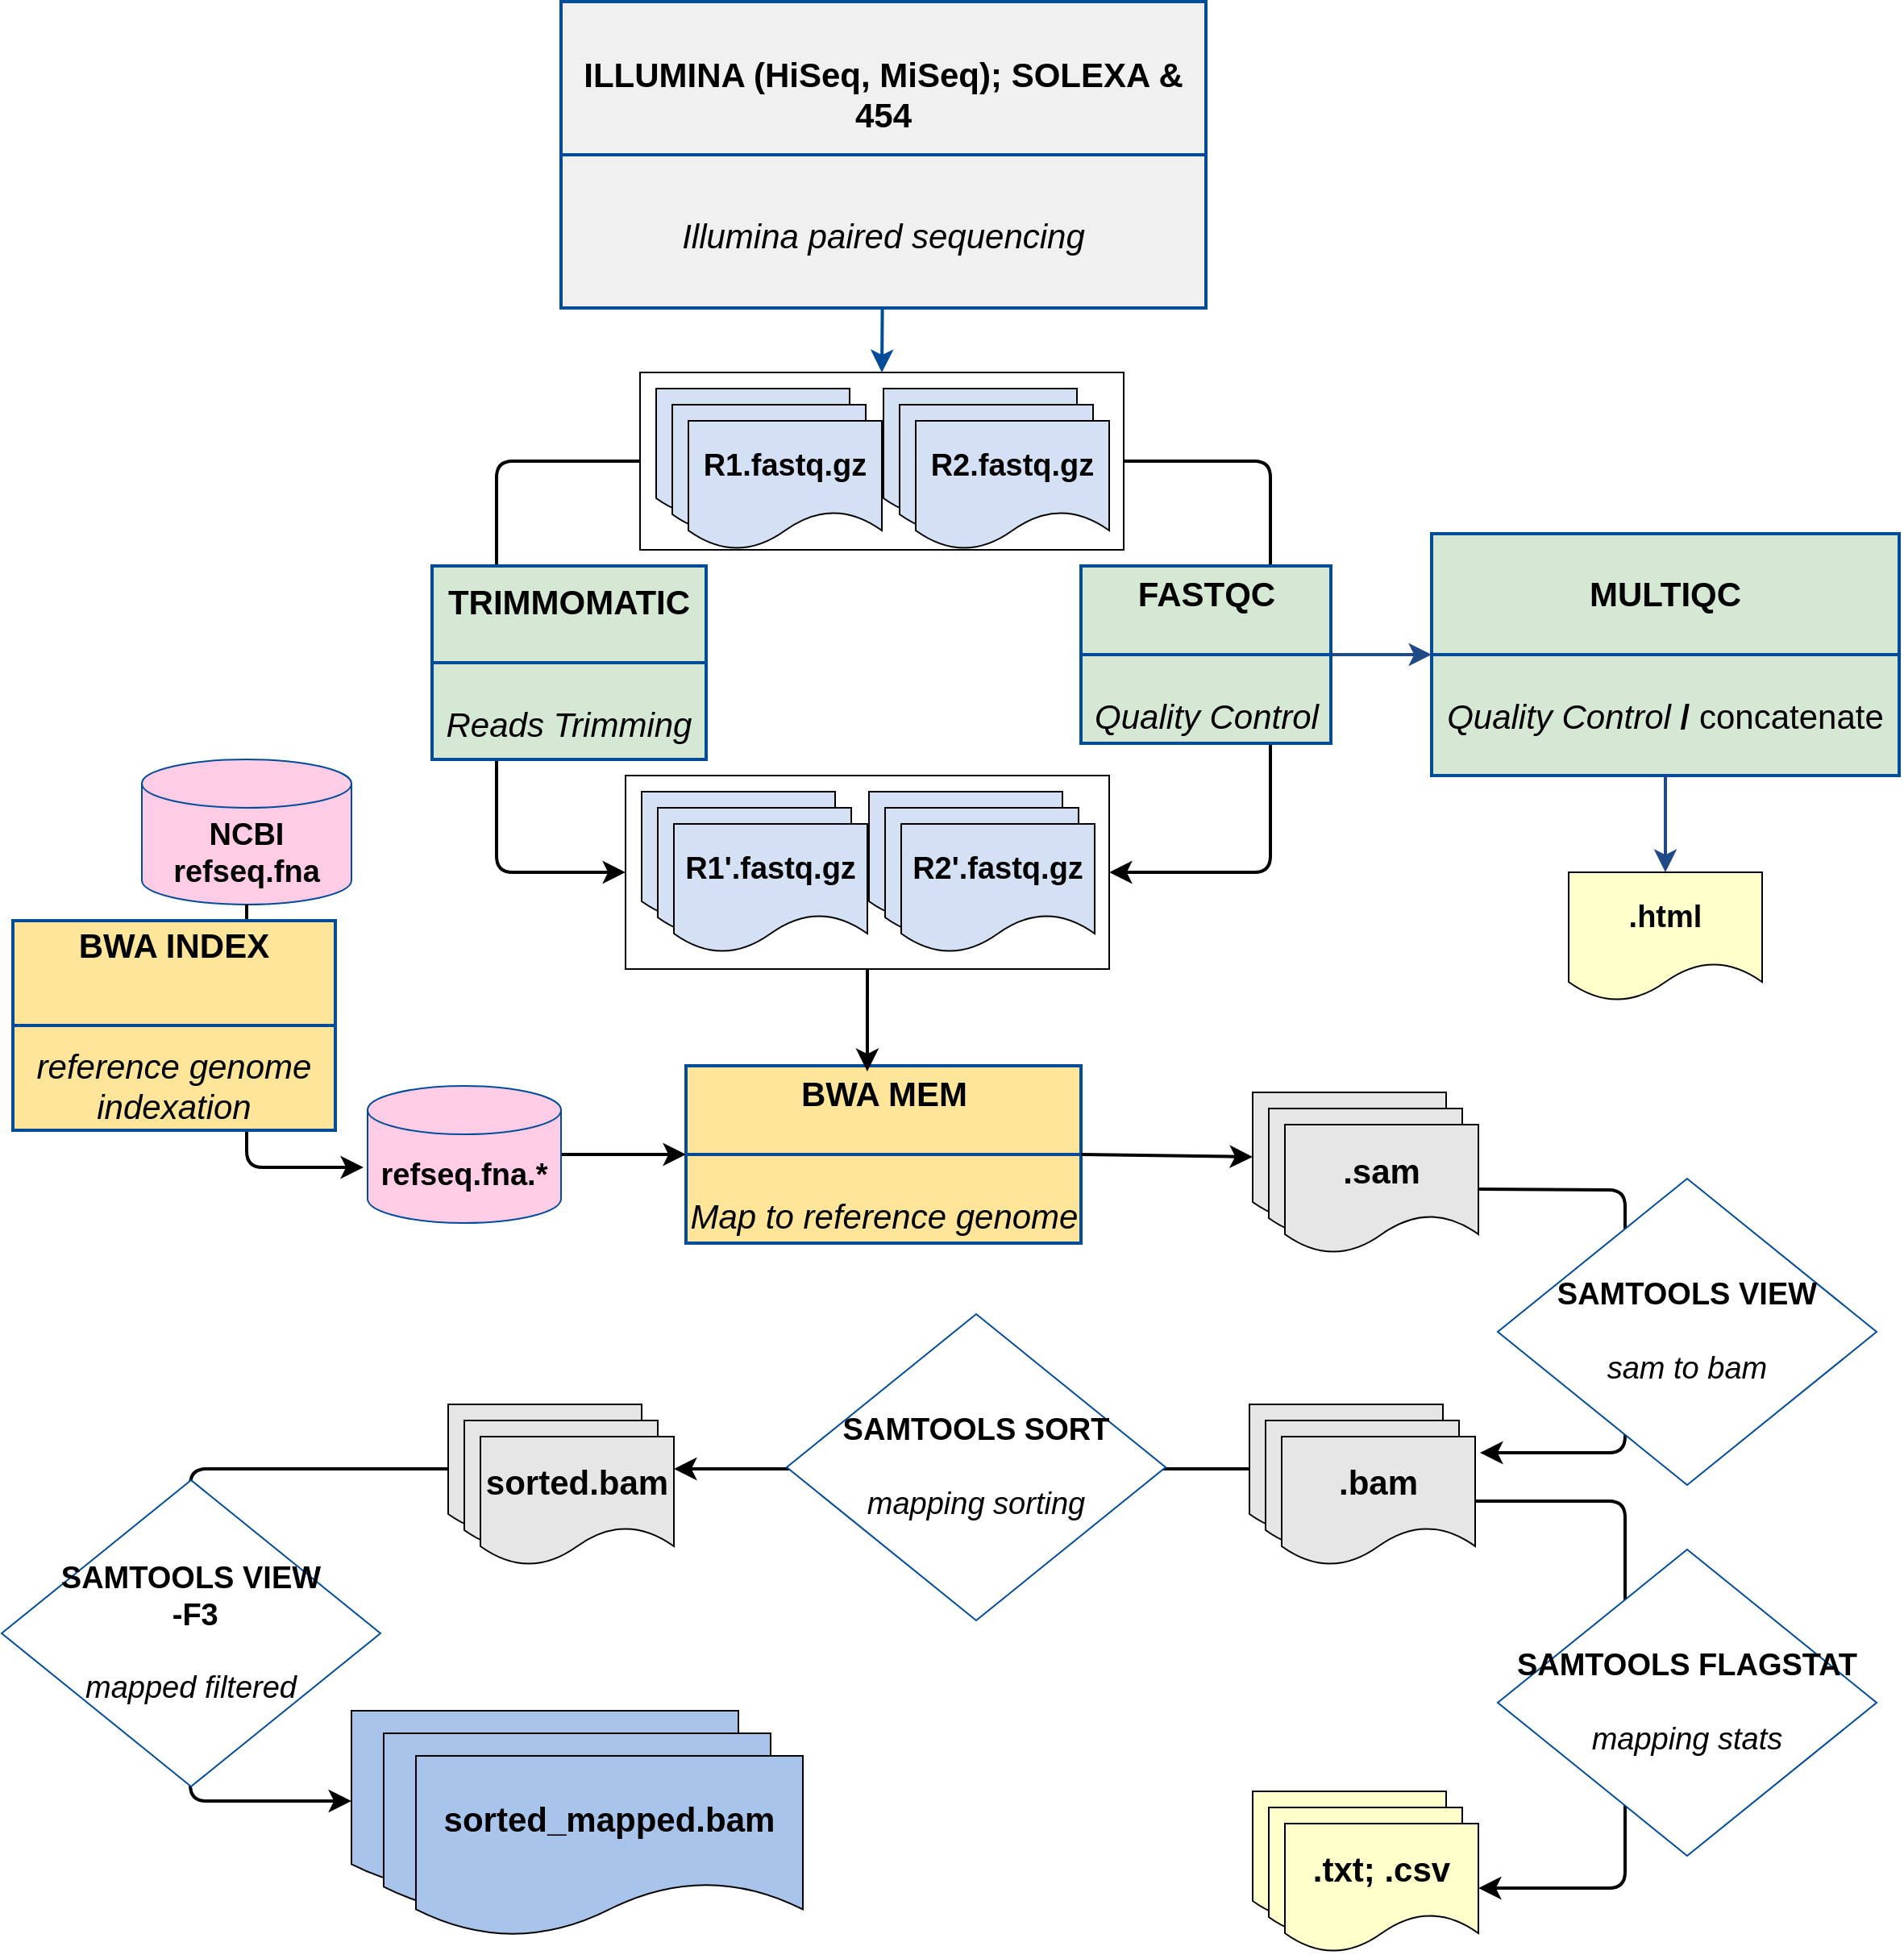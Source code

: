 <mxfile version="26.0.11" pages="3">
  <diagram name="Page-1" id="49rzUDeUHfvNr9DtA6C0">
    <mxGraphModel dx="2212" dy="846" grid="1" gridSize="10" guides="1" tooltips="1" connect="1" arrows="1" fold="1" page="1" pageScale="1" pageWidth="850" pageHeight="1100" math="0" shadow="0">
      <root>
        <mxCell id="0" />
        <mxCell id="1" parent="0" />
        <mxCell id="B8Q3Q2pNBFm8lRkYlM5d-14" style="edgeStyle=none;curved=1;rounded=0;orthogonalLoop=1;jettySize=auto;html=1;entryX=0.5;entryY=0;entryDx=0;entryDy=0;fontSize=12;startSize=8;endSize=8;strokeColor=#004C99;strokeWidth=2;" parent="1" source="B8Q3Q2pNBFm8lRkYlM5d-2" target="B8Q3Q2pNBFm8lRkYlM5d-13" edge="1">
          <mxGeometry relative="1" as="geometry" />
        </mxCell>
        <mxCell id="B8Q3Q2pNBFm8lRkYlM5d-17" value="" style="group" parent="1" vertex="1" connectable="0">
          <mxGeometry x="130" y="40" width="400" height="190" as="geometry" />
        </mxCell>
        <mxCell id="B8Q3Q2pNBFm8lRkYlM5d-2" value="&lt;div&gt;&lt;font style=&quot;font-size: 21px;&quot;&gt;&lt;b&gt;ILLUMINA (HiSeq, MiSeq); SOLEXA &amp;amp; 454&lt;/b&gt;&lt;/font&gt;&lt;/div&gt;&lt;div&gt;&lt;font style=&quot;font-size: 21px;&quot;&gt;&lt;b&gt;&lt;br&gt;&lt;/b&gt;&lt;/font&gt;&lt;/div&gt;&lt;div&gt;&lt;font style=&quot;font-size: 21px;&quot;&gt;&lt;b&gt;&lt;br&gt;&lt;/b&gt;&lt;/font&gt;&lt;/div&gt;&lt;div&gt;&lt;i&gt;&lt;font style=&quot;font-size: 21px;&quot;&gt;Illumina paired sequencing&lt;/font&gt;&lt;/i&gt;&lt;/div&gt;" style="rounded=0;whiteSpace=wrap;html=1;strokeColor=#004C99;strokeWidth=2;fillColor=#F0F0F0;" parent="B8Q3Q2pNBFm8lRkYlM5d-17" vertex="1">
          <mxGeometry width="400" height="190" as="geometry" />
        </mxCell>
        <mxCell id="B8Q3Q2pNBFm8lRkYlM5d-3" value="" style="endArrow=none;html=1;rounded=0;fontSize=12;startSize=8;endSize=8;curved=1;exitX=0;exitY=0.5;exitDx=0;exitDy=0;entryX=1;entryY=0.5;entryDx=0;entryDy=0;strokeWidth=2;strokeColor=#004C99;" parent="B8Q3Q2pNBFm8lRkYlM5d-17" source="B8Q3Q2pNBFm8lRkYlM5d-2" target="B8Q3Q2pNBFm8lRkYlM5d-2" edge="1">
          <mxGeometry width="50" height="50" relative="1" as="geometry">
            <mxPoint x="210" y="380" as="sourcePoint" />
            <mxPoint x="260" y="330" as="targetPoint" />
          </mxGeometry>
        </mxCell>
        <mxCell id="B8Q3Q2pNBFm8lRkYlM5d-23" value="" style="group" parent="1" vertex="1" connectable="0">
          <mxGeometry x="159" y="240" width="400" height="170" as="geometry" />
        </mxCell>
        <mxCell id="B8Q3Q2pNBFm8lRkYlM5d-13" value="" style="rounded=0;whiteSpace=wrap;html=1;" parent="B8Q3Q2pNBFm8lRkYlM5d-23" vertex="1">
          <mxGeometry x="20" y="30" width="300" height="110" as="geometry" />
        </mxCell>
        <mxCell id="B8Q3Q2pNBFm8lRkYlM5d-7" value="" style="group" parent="B8Q3Q2pNBFm8lRkYlM5d-23" vertex="1" connectable="0">
          <mxGeometry x="30" y="40" width="140" height="100" as="geometry" />
        </mxCell>
        <mxCell id="B8Q3Q2pNBFm8lRkYlM5d-4" value="" style="shape=document;whiteSpace=wrap;html=1;boundedLbl=1;fillColor=#D4E1F5;" parent="B8Q3Q2pNBFm8lRkYlM5d-7" vertex="1">
          <mxGeometry width="120" height="80" as="geometry" />
        </mxCell>
        <mxCell id="B8Q3Q2pNBFm8lRkYlM5d-5" value="" style="shape=document;whiteSpace=wrap;html=1;boundedLbl=1;fillColor=#D4E1F5;" parent="B8Q3Q2pNBFm8lRkYlM5d-7" vertex="1">
          <mxGeometry x="10" y="10" width="120" height="80" as="geometry" />
        </mxCell>
        <mxCell id="B8Q3Q2pNBFm8lRkYlM5d-6" value="&lt;b&gt;&lt;font style=&quot;font-size: 19px;&quot;&gt;R1.fastq.gz&lt;br&gt;&lt;/font&gt;&lt;/b&gt;" style="shape=document;whiteSpace=wrap;html=1;boundedLbl=1;fillColor=#D4E1F5;" parent="B8Q3Q2pNBFm8lRkYlM5d-7" vertex="1">
          <mxGeometry x="20" y="20" width="120" height="80" as="geometry" />
        </mxCell>
        <mxCell id="B8Q3Q2pNBFm8lRkYlM5d-8" value="" style="group" parent="B8Q3Q2pNBFm8lRkYlM5d-23" vertex="1" connectable="0">
          <mxGeometry x="171" y="40" width="140" height="100" as="geometry" />
        </mxCell>
        <mxCell id="B8Q3Q2pNBFm8lRkYlM5d-9" value="" style="shape=document;whiteSpace=wrap;html=1;boundedLbl=1;fillColor=#D4E1F5;" parent="B8Q3Q2pNBFm8lRkYlM5d-8" vertex="1">
          <mxGeometry width="120" height="80" as="geometry" />
        </mxCell>
        <mxCell id="B8Q3Q2pNBFm8lRkYlM5d-10" value="" style="shape=document;whiteSpace=wrap;html=1;boundedLbl=1;fillColor=#D4E1F5;" parent="B8Q3Q2pNBFm8lRkYlM5d-8" vertex="1">
          <mxGeometry x="10" y="10" width="120" height="80" as="geometry" />
        </mxCell>
        <mxCell id="B8Q3Q2pNBFm8lRkYlM5d-11" value="&lt;font style=&quot;font-size: 19px;&quot;&gt;&lt;b&gt;R2.fastq.gz&lt;/b&gt;&lt;/font&gt;" style="shape=document;whiteSpace=wrap;html=1;boundedLbl=1;fillColor=#D4E1F5;" parent="B8Q3Q2pNBFm8lRkYlM5d-8" vertex="1">
          <mxGeometry x="20" y="20" width="120" height="80" as="geometry" />
        </mxCell>
        <mxCell id="B8Q3Q2pNBFm8lRkYlM5d-24" value="" style="group" parent="1" vertex="1" connectable="0">
          <mxGeometry x="150" y="490" width="400" height="170" as="geometry" />
        </mxCell>
        <mxCell id="B8Q3Q2pNBFm8lRkYlM5d-25" value="" style="rounded=0;whiteSpace=wrap;html=1;" parent="B8Q3Q2pNBFm8lRkYlM5d-24" vertex="1">
          <mxGeometry x="20" y="30" width="300" height="120" as="geometry" />
        </mxCell>
        <mxCell id="B8Q3Q2pNBFm8lRkYlM5d-26" value="" style="group" parent="B8Q3Q2pNBFm8lRkYlM5d-24" vertex="1" connectable="0">
          <mxGeometry x="30" y="40" width="140" height="100" as="geometry" />
        </mxCell>
        <mxCell id="B8Q3Q2pNBFm8lRkYlM5d-27" value="" style="shape=document;whiteSpace=wrap;html=1;boundedLbl=1;fillColor=#D4E1F5;" parent="B8Q3Q2pNBFm8lRkYlM5d-26" vertex="1">
          <mxGeometry width="120" height="80" as="geometry" />
        </mxCell>
        <mxCell id="B8Q3Q2pNBFm8lRkYlM5d-28" value="" style="shape=document;whiteSpace=wrap;html=1;boundedLbl=1;fillColor=#D4E1F5;" parent="B8Q3Q2pNBFm8lRkYlM5d-26" vertex="1">
          <mxGeometry x="10" y="10" width="120" height="80" as="geometry" />
        </mxCell>
        <mxCell id="B8Q3Q2pNBFm8lRkYlM5d-29" value="&lt;b&gt;&lt;font style=&quot;font-size: 19px;&quot;&gt;R1&#39;.fastq.gz&lt;br&gt;&lt;/font&gt;&lt;/b&gt;" style="shape=document;whiteSpace=wrap;html=1;boundedLbl=1;fillColor=#D4E1F5;" parent="B8Q3Q2pNBFm8lRkYlM5d-26" vertex="1">
          <mxGeometry x="20" y="20" width="120" height="80" as="geometry" />
        </mxCell>
        <mxCell id="B8Q3Q2pNBFm8lRkYlM5d-30" value="" style="group" parent="B8Q3Q2pNBFm8lRkYlM5d-24" vertex="1" connectable="0">
          <mxGeometry x="171" y="40" width="140" height="100" as="geometry" />
        </mxCell>
        <mxCell id="B8Q3Q2pNBFm8lRkYlM5d-31" value="" style="shape=document;whiteSpace=wrap;html=1;boundedLbl=1;fillColor=#D4E1F5;" parent="B8Q3Q2pNBFm8lRkYlM5d-30" vertex="1">
          <mxGeometry width="120" height="80" as="geometry" />
        </mxCell>
        <mxCell id="B8Q3Q2pNBFm8lRkYlM5d-32" value="" style="shape=document;whiteSpace=wrap;html=1;boundedLbl=1;fillColor=#D4E1F5;" parent="B8Q3Q2pNBFm8lRkYlM5d-30" vertex="1">
          <mxGeometry x="10" y="10" width="120" height="80" as="geometry" />
        </mxCell>
        <mxCell id="B8Q3Q2pNBFm8lRkYlM5d-33" value="&lt;font style=&quot;font-size: 19px;&quot;&gt;&lt;b&gt;R2&#39;.fastq.gz&lt;/b&gt;&lt;/font&gt;" style="shape=document;whiteSpace=wrap;html=1;boundedLbl=1;fillColor=#D4E1F5;" parent="B8Q3Q2pNBFm8lRkYlM5d-30" vertex="1">
          <mxGeometry x="20" y="20" width="120" height="80" as="geometry" />
        </mxCell>
        <mxCell id="B8Q3Q2pNBFm8lRkYlM5d-46" value="&lt;font style=&quot;font-size: 19px;&quot;&gt;&lt;b&gt;.html&lt;br&gt;&lt;/b&gt;&lt;/font&gt;" style="shape=document;whiteSpace=wrap;html=1;boundedLbl=1;fillColor=#FFFFCC;" parent="1" vertex="1">
          <mxGeometry x="755" y="580" width="120" height="80" as="geometry" />
        </mxCell>
        <mxCell id="B8Q3Q2pNBFm8lRkYlM5d-64" value="" style="group" parent="1" vertex="1" connectable="0">
          <mxGeometry x="207.5" y="700" width="245" height="110" as="geometry" />
        </mxCell>
        <mxCell id="B8Q3Q2pNBFm8lRkYlM5d-65" value="&lt;div&gt;&lt;font style=&quot;font-size: 21px;&quot;&gt;&lt;b&gt;BWA MEM&lt;/b&gt;&lt;/font&gt;&lt;/div&gt;&lt;div&gt;&lt;font style=&quot;font-size: 21px;&quot;&gt;&lt;b&gt;&lt;br&gt;&lt;/b&gt;&lt;/font&gt;&lt;/div&gt;&lt;div&gt;&lt;font style=&quot;font-size: 21px;&quot;&gt;&lt;b&gt;&lt;br&gt;&lt;/b&gt;&lt;/font&gt;&lt;/div&gt;&lt;div&gt;&lt;font style=&quot;font-size: 21px;&quot;&gt;&lt;i&gt;Map to reference genome&lt;br&gt;&lt;/i&gt;&lt;/font&gt;&lt;/div&gt;" style="rounded=0;whiteSpace=wrap;html=1;strokeColor=#004C99;strokeWidth=2;fillColor=#FFE599;" parent="B8Q3Q2pNBFm8lRkYlM5d-64" vertex="1">
          <mxGeometry width="245" height="110.0" as="geometry" />
        </mxCell>
        <mxCell id="B8Q3Q2pNBFm8lRkYlM5d-66" value="" style="endArrow=none;html=1;rounded=0;fontSize=12;startSize=8;endSize=8;curved=1;exitX=1;exitY=0.5;exitDx=0;exitDy=0;entryX=0;entryY=0.5;entryDx=0;entryDy=0;strokeWidth=2;strokeColor=#004C99;" parent="B8Q3Q2pNBFm8lRkYlM5d-64" source="B8Q3Q2pNBFm8lRkYlM5d-65" target="B8Q3Q2pNBFm8lRkYlM5d-65" edge="1">
          <mxGeometry width="50" height="50" relative="1" as="geometry">
            <mxPoint x="-253.448" y="176" as="sourcePoint" />
            <mxPoint x="-211.207" y="139.333" as="targetPoint" />
          </mxGeometry>
        </mxCell>
        <mxCell id="B8Q3Q2pNBFm8lRkYlM5d-70" value="&lt;div&gt;&lt;font style=&quot;font-size: 19px;&quot;&gt;&lt;b&gt;NCBI&lt;/b&gt;&lt;/font&gt;&lt;/div&gt;&lt;div&gt;&lt;font style=&quot;font-size: 19px;&quot;&gt;&lt;b&gt;refseq.fna&lt;br&gt;&lt;/b&gt;&lt;/font&gt;&lt;/div&gt;" style="shape=cylinder3;whiteSpace=wrap;html=1;boundedLbl=1;backgroundOutline=1;size=15;strokeColor=#004C99;fillColor=#FFCCE6;" parent="1" vertex="1">
          <mxGeometry x="-130" y="510" width="130" height="90" as="geometry" />
        </mxCell>
        <mxCell id="W6Dft0b0CFIPlIYAreRh-13" style="edgeStyle=none;curved=1;rounded=0;orthogonalLoop=1;jettySize=auto;html=1;exitX=1;exitY=0.5;exitDx=0;exitDy=0;exitPerimeter=0;entryX=0;entryY=0.5;entryDx=0;entryDy=0;fontSize=12;startSize=8;endSize=8;strokeWidth=2;" edge="1" parent="1" source="B8Q3Q2pNBFm8lRkYlM5d-71" target="B8Q3Q2pNBFm8lRkYlM5d-65">
          <mxGeometry relative="1" as="geometry" />
        </mxCell>
        <mxCell id="B8Q3Q2pNBFm8lRkYlM5d-71" value="&lt;div&gt;&lt;font style=&quot;font-size: 19px;&quot;&gt;&lt;b&gt;refseq.fna.*&lt;br&gt;&lt;/b&gt;&lt;/font&gt;&lt;/div&gt;" style="shape=cylinder3;whiteSpace=wrap;html=1;boundedLbl=1;backgroundOutline=1;size=15;strokeColor=#004C99;fillColor=#FFCCE6;" parent="1" vertex="1">
          <mxGeometry x="10" y="712.5" width="120" height="85" as="geometry" />
        </mxCell>
        <mxCell id="B8Q3Q2pNBFm8lRkYlM5d-78" value="" style="endArrow=none;html=1;rounded=0;fontSize=12;startSize=8;endSize=8;curved=1;exitX=0;exitY=0.5;exitDx=0;exitDy=0;entryX=1;entryY=0.5;entryDx=0;entryDy=0;strokeColor=#004C99;" parent="1" source="B8Q3Q2pNBFm8lRkYlM5d-77" target="B8Q3Q2pNBFm8lRkYlM5d-77" edge="1">
          <mxGeometry width="50" height="50" relative="1" as="geometry">
            <mxPoint x="141" y="760" as="sourcePoint" />
            <mxPoint x="191" y="710" as="targetPoint" />
          </mxGeometry>
        </mxCell>
        <mxCell id="B8Q3Q2pNBFm8lRkYlM5d-83" value="" style="endArrow=none;html=1;rounded=0;fontSize=12;startSize=8;endSize=8;curved=1;exitX=0;exitY=0.5;exitDx=0;exitDy=0;entryX=1;entryY=0.5;entryDx=0;entryDy=0;strokeColor=#004C99;" parent="1" source="B8Q3Q2pNBFm8lRkYlM5d-82" target="B8Q3Q2pNBFm8lRkYlM5d-82" edge="1">
          <mxGeometry width="50" height="50" relative="1" as="geometry">
            <mxPoint x="140" y="1001" as="sourcePoint" />
            <mxPoint x="190" y="951" as="targetPoint" />
          </mxGeometry>
        </mxCell>
        <mxCell id="B8Q3Q2pNBFm8lRkYlM5d-85" value="" style="endArrow=none;html=1;rounded=0;fontSize=12;startSize=8;endSize=8;curved=1;exitX=0;exitY=0.5;exitDx=0;exitDy=0;entryX=1;entryY=0.5;entryDx=0;entryDy=0;strokeColor=#004C99;" parent="1" source="B8Q3Q2pNBFm8lRkYlM5d-84" target="B8Q3Q2pNBFm8lRkYlM5d-84" edge="1">
          <mxGeometry width="50" height="50" relative="1" as="geometry">
            <mxPoint x="141" y="1244" as="sourcePoint" />
            <mxPoint x="191" y="1194" as="targetPoint" />
          </mxGeometry>
        </mxCell>
        <mxCell id="B8Q3Q2pNBFm8lRkYlM5d-86" value="" style="group" parent="1" vertex="1" connectable="0">
          <mxGeometry x="559" y="716.5" width="140" height="100" as="geometry" />
        </mxCell>
        <mxCell id="B8Q3Q2pNBFm8lRkYlM5d-87" value="" style="shape=document;whiteSpace=wrap;html=1;boundedLbl=1;fillColor=#E6E6E6;" parent="B8Q3Q2pNBFm8lRkYlM5d-86" vertex="1">
          <mxGeometry width="120" height="80" as="geometry" />
        </mxCell>
        <mxCell id="B8Q3Q2pNBFm8lRkYlM5d-88" value="" style="shape=document;whiteSpace=wrap;html=1;boundedLbl=1;fillColor=#E6E6E6;" parent="B8Q3Q2pNBFm8lRkYlM5d-86" vertex="1">
          <mxGeometry x="10" y="10" width="120" height="80" as="geometry" />
        </mxCell>
        <mxCell id="B8Q3Q2pNBFm8lRkYlM5d-89" value="&lt;font style=&quot;font-size: 21px;&quot;&gt;&lt;b&gt;.sam&lt;/b&gt;&lt;/font&gt;" style="shape=document;whiteSpace=wrap;html=1;boundedLbl=1;fillColor=#E6E6E6;" parent="B8Q3Q2pNBFm8lRkYlM5d-86" vertex="1">
          <mxGeometry x="20" y="20" width="120" height="80" as="geometry" />
        </mxCell>
        <mxCell id="B8Q3Q2pNBFm8lRkYlM5d-90" value="" style="group" parent="1" vertex="1" connectable="0">
          <mxGeometry x="557" y="910" width="140" height="100" as="geometry" />
        </mxCell>
        <mxCell id="B8Q3Q2pNBFm8lRkYlM5d-91" value="" style="shape=document;whiteSpace=wrap;html=1;boundedLbl=1;fillColor=#E6E6E6;" parent="B8Q3Q2pNBFm8lRkYlM5d-90" vertex="1">
          <mxGeometry width="120" height="80" as="geometry" />
        </mxCell>
        <mxCell id="B8Q3Q2pNBFm8lRkYlM5d-92" value="" style="shape=document;whiteSpace=wrap;html=1;boundedLbl=1;fillColor=#E6E6E6;" parent="B8Q3Q2pNBFm8lRkYlM5d-90" vertex="1">
          <mxGeometry x="10" y="10" width="120" height="80" as="geometry" />
        </mxCell>
        <mxCell id="B8Q3Q2pNBFm8lRkYlM5d-93" value="&lt;font style=&quot;font-size: 21px;&quot;&gt;&lt;b&gt;.bam&lt;/b&gt;&lt;/font&gt;" style="shape=document;whiteSpace=wrap;html=1;boundedLbl=1;fillColor=#E6E6E6;" parent="B8Q3Q2pNBFm8lRkYlM5d-90" vertex="1">
          <mxGeometry x="20" y="20" width="120" height="80" as="geometry" />
        </mxCell>
        <mxCell id="B8Q3Q2pNBFm8lRkYlM5d-96" value="" style="endArrow=none;html=1;rounded=0;fontSize=12;startSize=8;endSize=8;curved=1;exitX=0;exitY=0.5;exitDx=0;exitDy=0;entryX=1;entryY=0.5;entryDx=0;entryDy=0;strokeColor=#004C99;" parent="1" source="B8Q3Q2pNBFm8lRkYlM5d-95" target="B8Q3Q2pNBFm8lRkYlM5d-95" edge="1">
          <mxGeometry width="50" height="50" relative="1" as="geometry">
            <mxPoint x="661" y="1001" as="sourcePoint" />
            <mxPoint x="711" y="951" as="targetPoint" />
          </mxGeometry>
        </mxCell>
        <mxCell id="B8Q3Q2pNBFm8lRkYlM5d-97" value="" style="group" parent="1" vertex="1" connectable="0">
          <mxGeometry x="60" y="910" width="140" height="100" as="geometry" />
        </mxCell>
        <mxCell id="B8Q3Q2pNBFm8lRkYlM5d-98" value="" style="shape=document;whiteSpace=wrap;html=1;boundedLbl=1;fillColor=#E6E6E6;" parent="B8Q3Q2pNBFm8lRkYlM5d-97" vertex="1">
          <mxGeometry width="120" height="80" as="geometry" />
        </mxCell>
        <mxCell id="B8Q3Q2pNBFm8lRkYlM5d-99" value="" style="shape=document;whiteSpace=wrap;html=1;boundedLbl=1;fillColor=#E6E6E6;" parent="B8Q3Q2pNBFm8lRkYlM5d-97" vertex="1">
          <mxGeometry x="10" y="10" width="120" height="80" as="geometry" />
        </mxCell>
        <mxCell id="B8Q3Q2pNBFm8lRkYlM5d-100" value="&lt;font style=&quot;font-size: 21px;&quot;&gt;&lt;b&gt;sorted.bam&lt;/b&gt;&lt;/font&gt;" style="shape=document;whiteSpace=wrap;html=1;boundedLbl=1;fillColor=#E6E6E6;" parent="B8Q3Q2pNBFm8lRkYlM5d-97" vertex="1">
          <mxGeometry x="20" y="20" width="120" height="80" as="geometry" />
        </mxCell>
        <mxCell id="B8Q3Q2pNBFm8lRkYlM5d-101" value="" style="group" parent="1" vertex="1" connectable="0">
          <mxGeometry x="559" y="1150" width="140" height="100" as="geometry" />
        </mxCell>
        <mxCell id="B8Q3Q2pNBFm8lRkYlM5d-102" value="" style="shape=document;whiteSpace=wrap;html=1;boundedLbl=1;fillColor=#FFFFCC;" parent="B8Q3Q2pNBFm8lRkYlM5d-101" vertex="1">
          <mxGeometry width="120" height="80" as="geometry" />
        </mxCell>
        <mxCell id="B8Q3Q2pNBFm8lRkYlM5d-103" value="" style="shape=document;whiteSpace=wrap;html=1;boundedLbl=1;fillColor=#FFFFCC;" parent="B8Q3Q2pNBFm8lRkYlM5d-101" vertex="1">
          <mxGeometry x="10" y="10" width="120" height="80" as="geometry" />
        </mxCell>
        <mxCell id="B8Q3Q2pNBFm8lRkYlM5d-104" value="&lt;font style=&quot;font-size: 21px;&quot;&gt;&lt;b&gt;.txt; .csv&lt;br&gt;&lt;/b&gt;&lt;/font&gt;" style="shape=document;whiteSpace=wrap;html=1;boundedLbl=1;fillColor=#FFFFCC;" parent="B8Q3Q2pNBFm8lRkYlM5d-101" vertex="1">
          <mxGeometry x="20" y="20" width="120" height="80" as="geometry" />
        </mxCell>
        <mxCell id="B8Q3Q2pNBFm8lRkYlM5d-105" value="" style="group" parent="1" vertex="1" connectable="0">
          <mxGeometry y="1100" width="280" height="140" as="geometry" />
        </mxCell>
        <mxCell id="B8Q3Q2pNBFm8lRkYlM5d-106" value="" style="shape=document;whiteSpace=wrap;html=1;boundedLbl=1;fillColor=#A9C4EB;" parent="B8Q3Q2pNBFm8lRkYlM5d-105" vertex="1">
          <mxGeometry width="240" height="112" as="geometry" />
        </mxCell>
        <mxCell id="B8Q3Q2pNBFm8lRkYlM5d-107" value="" style="shape=document;whiteSpace=wrap;html=1;boundedLbl=1;fillColor=#A9C4EB;" parent="B8Q3Q2pNBFm8lRkYlM5d-105" vertex="1">
          <mxGeometry x="20" y="14" width="240" height="112" as="geometry" />
        </mxCell>
        <mxCell id="B8Q3Q2pNBFm8lRkYlM5d-108" value="&lt;font style=&quot;font-size: 21px;&quot;&gt;&lt;b&gt;sorted_mapped.bam&lt;/b&gt;&lt;/font&gt;" style="shape=document;whiteSpace=wrap;html=1;boundedLbl=1;fillColor=#A9C4EB;" parent="B8Q3Q2pNBFm8lRkYlM5d-105" vertex="1">
          <mxGeometry x="40" y="28" width="240" height="112" as="geometry" />
        </mxCell>
        <mxCell id="B8Q3Q2pNBFm8lRkYlM5d-43" value="" style="group" parent="1" vertex="1" connectable="0">
          <mxGeometry x="670" y="370" width="290" height="150" as="geometry" />
        </mxCell>
        <mxCell id="B8Q3Q2pNBFm8lRkYlM5d-44" value="&lt;div&gt;&lt;font style=&quot;font-size: 21px;&quot;&gt;&lt;b&gt;MULTIQC&lt;/b&gt;&lt;/font&gt;&lt;/div&gt;&lt;div&gt;&lt;font style=&quot;font-size: 21px;&quot;&gt;&lt;b&gt;&lt;br&gt;&lt;/b&gt;&lt;/font&gt;&lt;/div&gt;&lt;div&gt;&lt;font style=&quot;font-size: 21px;&quot;&gt;&lt;b&gt;&lt;br&gt;&lt;/b&gt;&lt;/font&gt;&lt;/div&gt;&lt;div&gt;&lt;font style=&quot;font-size: 21px;&quot;&gt;&lt;i&gt;Quality Control&lt;/i&gt;&lt;b&gt; / &lt;/b&gt;concatenate&lt;br&gt;&lt;/font&gt;&lt;/div&gt;" style="rounded=0;whiteSpace=wrap;html=1;strokeColor=#004C99;strokeWidth=2;fillColor=#D5E8D4;" parent="B8Q3Q2pNBFm8lRkYlM5d-43" vertex="1">
          <mxGeometry width="290" height="150" as="geometry" />
        </mxCell>
        <mxCell id="B8Q3Q2pNBFm8lRkYlM5d-45" value="" style="endArrow=none;html=1;rounded=0;fontSize=12;startSize=8;endSize=8;curved=1;exitX=1;exitY=0.5;exitDx=0;exitDy=0;entryX=0;entryY=0.5;entryDx=0;entryDy=0;strokeWidth=2;strokeColor=#004C99;" parent="B8Q3Q2pNBFm8lRkYlM5d-43" source="B8Q3Q2pNBFm8lRkYlM5d-44" target="B8Q3Q2pNBFm8lRkYlM5d-44" edge="1">
          <mxGeometry width="50" height="50" relative="1" as="geometry">
            <mxPoint x="-300" y="240" as="sourcePoint" />
            <mxPoint x="-250" y="190" as="targetPoint" />
          </mxGeometry>
        </mxCell>
        <mxCell id="W6Dft0b0CFIPlIYAreRh-6" style="edgeStyle=none;curved=1;rounded=0;orthogonalLoop=1;jettySize=auto;html=1;exitX=1;exitY=0.5;exitDx=0;exitDy=0;entryX=0;entryY=0.5;entryDx=0;entryDy=0;fontSize=12;startSize=8;endSize=8;strokeWidth=2;strokeColor=light-dark(#204a87, #ededed);" edge="1" parent="1" source="B8Q3Q2pNBFm8lRkYlM5d-15" target="B8Q3Q2pNBFm8lRkYlM5d-44">
          <mxGeometry relative="1" as="geometry" />
        </mxCell>
        <mxCell id="W6Dft0b0CFIPlIYAreRh-7" style="edgeStyle=none;curved=1;rounded=0;orthogonalLoop=1;jettySize=auto;html=1;exitX=0.5;exitY=1;exitDx=0;exitDy=0;entryX=0.5;entryY=0;entryDx=0;entryDy=0;fontSize=12;startSize=8;endSize=8;strokeColor=light-dark(#204a87, #ededed);strokeWidth=2;" edge="1" parent="1" source="B8Q3Q2pNBFm8lRkYlM5d-44" target="B8Q3Q2pNBFm8lRkYlM5d-46">
          <mxGeometry relative="1" as="geometry" />
        </mxCell>
        <mxCell id="W6Dft0b0CFIPlIYAreRh-9" style="edgeStyle=none;curved=0;rounded=1;orthogonalLoop=1;jettySize=auto;html=1;exitX=0;exitY=0.5;exitDx=0;exitDy=0;entryX=0;entryY=0.5;entryDx=0;entryDy=0;fontSize=12;startSize=8;endSize=8;strokeWidth=2;" edge="1" parent="1" source="B8Q3Q2pNBFm8lRkYlM5d-13" target="B8Q3Q2pNBFm8lRkYlM5d-25">
          <mxGeometry relative="1" as="geometry">
            <Array as="points">
              <mxPoint x="90" y="325" />
              <mxPoint x="90" y="450" />
              <mxPoint x="90" y="580" />
            </Array>
          </mxGeometry>
        </mxCell>
        <mxCell id="B8Q3Q2pNBFm8lRkYlM5d-20" value="" style="group" parent="1" vertex="1" connectable="0">
          <mxGeometry x="50" y="390" width="170" height="120" as="geometry" />
        </mxCell>
        <mxCell id="B8Q3Q2pNBFm8lRkYlM5d-21" value="&lt;div&gt;&lt;font style=&quot;font-size: 21px;&quot;&gt;&lt;b&gt;TRIMMOMATIC&lt;/b&gt;&lt;/font&gt;&lt;/div&gt;&lt;div&gt;&lt;font style=&quot;font-size: 21px;&quot;&gt;&lt;b&gt;&lt;br&gt;&lt;/b&gt;&lt;/font&gt;&lt;/div&gt;&lt;div&gt;&lt;font style=&quot;font-size: 21px;&quot;&gt;&lt;b&gt;&lt;br&gt;&lt;/b&gt;&lt;/font&gt;&lt;/div&gt;&lt;div&gt;&lt;font style=&quot;font-size: 21px;&quot;&gt;&lt;i&gt;Reads Trimming&lt;/i&gt;&lt;b&gt;&lt;br&gt;&lt;/b&gt;&lt;/font&gt;&lt;/div&gt;" style="rounded=0;whiteSpace=wrap;html=1;strokeColor=#004C99;strokeWidth=2;fillColor=#D5E8D4;" parent="B8Q3Q2pNBFm8lRkYlM5d-20" vertex="1">
          <mxGeometry width="170" height="120" as="geometry" />
        </mxCell>
        <mxCell id="B8Q3Q2pNBFm8lRkYlM5d-22" value="" style="endArrow=none;html=1;rounded=0;fontSize=12;startSize=8;endSize=8;curved=1;exitX=1;exitY=0.5;exitDx=0;exitDy=0;entryX=0;entryY=0.5;entryDx=0;entryDy=0;strokeWidth=2;strokeColor=#004C99;" parent="B8Q3Q2pNBFm8lRkYlM5d-20" source="B8Q3Q2pNBFm8lRkYlM5d-21" target="B8Q3Q2pNBFm8lRkYlM5d-21" edge="1">
          <mxGeometry width="50" height="50" relative="1" as="geometry">
            <mxPoint x="-175.862" y="192" as="sourcePoint" />
            <mxPoint x="-146.552" y="152.0" as="targetPoint" />
          </mxGeometry>
        </mxCell>
        <mxCell id="W6Dft0b0CFIPlIYAreRh-10" style="edgeStyle=none;curved=0;rounded=1;orthogonalLoop=1;jettySize=auto;html=1;exitX=1;exitY=0.5;exitDx=0;exitDy=0;entryX=1;entryY=0.5;entryDx=0;entryDy=0;fontSize=12;startSize=8;endSize=8;strokeWidth=2;" edge="1" parent="1" source="B8Q3Q2pNBFm8lRkYlM5d-13" target="B8Q3Q2pNBFm8lRkYlM5d-25">
          <mxGeometry relative="1" as="geometry">
            <Array as="points">
              <mxPoint x="570" y="325" />
              <mxPoint x="570" y="470" />
              <mxPoint x="570" y="580" />
            </Array>
          </mxGeometry>
        </mxCell>
        <mxCell id="B8Q3Q2pNBFm8lRkYlM5d-18" value="" style="group" parent="1" vertex="1" connectable="0">
          <mxGeometry x="452.5" y="390" width="155" height="110" as="geometry" />
        </mxCell>
        <mxCell id="B8Q3Q2pNBFm8lRkYlM5d-15" value="&lt;div&gt;&lt;font style=&quot;font-size: 21px;&quot;&gt;&lt;b&gt;FASTQC&lt;/b&gt;&lt;/font&gt;&lt;/div&gt;&lt;div&gt;&lt;font style=&quot;font-size: 21px;&quot;&gt;&lt;b&gt;&lt;br&gt;&lt;/b&gt;&lt;/font&gt;&lt;/div&gt;&lt;div&gt;&lt;font style=&quot;font-size: 21px;&quot;&gt;&lt;b&gt;&lt;br&gt;&lt;/b&gt;&lt;/font&gt;&lt;/div&gt;&lt;div&gt;&lt;font style=&quot;font-size: 21px;&quot;&gt;&lt;i&gt;Quality Control&lt;/i&gt;&lt;b&gt;&lt;br&gt;&lt;/b&gt;&lt;/font&gt;&lt;/div&gt;" style="rounded=0;whiteSpace=wrap;html=1;strokeColor=#004C99;strokeWidth=2;fillColor=#D5E8D4;" parent="B8Q3Q2pNBFm8lRkYlM5d-18" vertex="1">
          <mxGeometry width="155" height="110.0" as="geometry" />
        </mxCell>
        <mxCell id="B8Q3Q2pNBFm8lRkYlM5d-16" value="" style="endArrow=none;html=1;rounded=0;fontSize=12;startSize=8;endSize=8;curved=1;exitX=1;exitY=0.5;exitDx=0;exitDy=0;entryX=0;entryY=0.5;entryDx=0;entryDy=0;strokeWidth=2;strokeColor=#004C99;" parent="B8Q3Q2pNBFm8lRkYlM5d-18" source="B8Q3Q2pNBFm8lRkYlM5d-15" target="B8Q3Q2pNBFm8lRkYlM5d-15" edge="1">
          <mxGeometry width="50" height="50" relative="1" as="geometry">
            <mxPoint x="-160.345" y="176" as="sourcePoint" />
            <mxPoint x="-133.621" y="139.333" as="targetPoint" />
          </mxGeometry>
        </mxCell>
        <mxCell id="W6Dft0b0CFIPlIYAreRh-12" style="edgeStyle=none;curved=1;rounded=0;orthogonalLoop=1;jettySize=auto;html=1;exitX=0.5;exitY=1;exitDx=0;exitDy=0;entryX=0.459;entryY=0.032;entryDx=0;entryDy=0;entryPerimeter=0;fontSize=12;startSize=8;endSize=8;strokeWidth=2;" edge="1" parent="1" source="B8Q3Q2pNBFm8lRkYlM5d-25" target="B8Q3Q2pNBFm8lRkYlM5d-65">
          <mxGeometry relative="1" as="geometry" />
        </mxCell>
        <mxCell id="W6Dft0b0CFIPlIYAreRh-14" style="edgeStyle=none;curved=0;rounded=1;orthogonalLoop=1;jettySize=auto;html=1;exitX=0.5;exitY=1;exitDx=0;exitDy=0;exitPerimeter=0;entryX=-0.021;entryY=0.594;entryDx=0;entryDy=0;entryPerimeter=0;fontSize=12;startSize=8;endSize=8;strokeWidth=2;" edge="1" parent="1" source="B8Q3Q2pNBFm8lRkYlM5d-70" target="B8Q3Q2pNBFm8lRkYlM5d-71">
          <mxGeometry relative="1" as="geometry">
            <Array as="points">
              <mxPoint x="-65" y="763" />
            </Array>
          </mxGeometry>
        </mxCell>
        <mxCell id="B8Q3Q2pNBFm8lRkYlM5d-68" value="&lt;div&gt;&lt;font style=&quot;font-size: 21px;&quot;&gt;&lt;b&gt;BWA INDEX&lt;br&gt;&lt;/b&gt;&lt;/font&gt;&lt;/div&gt;&lt;div&gt;&lt;font style=&quot;font-size: 21px;&quot;&gt;&lt;b&gt;&lt;br&gt;&lt;/b&gt;&lt;/font&gt;&lt;/div&gt;&lt;div&gt;&lt;font style=&quot;font-size: 21px;&quot;&gt;&lt;b&gt;&lt;br&gt;&lt;/b&gt;&lt;/font&gt;&lt;/div&gt;&lt;div&gt;&lt;font style=&quot;font-size: 21px;&quot;&gt;&lt;i&gt;reference genome indexation&lt;br&gt;&lt;/i&gt;&lt;/font&gt;&lt;/div&gt;" style="rounded=0;whiteSpace=wrap;html=1;strokeColor=#004C99;strokeWidth=2;fillColor=#FFE599;" parent="1" vertex="1">
          <mxGeometry x="-210" y="610" width="200" height="130" as="geometry" />
        </mxCell>
        <mxCell id="B8Q3Q2pNBFm8lRkYlM5d-69" value="" style="endArrow=none;html=1;rounded=0;fontSize=12;startSize=8;endSize=8;curved=1;exitX=1;exitY=0.5;exitDx=0;exitDy=0;entryX=0;entryY=0.5;entryDx=0;entryDy=0;strokeWidth=2;strokeColor=#004C99;" parent="1" source="B8Q3Q2pNBFm8lRkYlM5d-68" target="B8Q3Q2pNBFm8lRkYlM5d-68" edge="1">
          <mxGeometry width="50" height="50" relative="1" as="geometry">
            <mxPoint x="-516.897" y="1078" as="sourcePoint" />
            <mxPoint x="-482.414" y="1034.667" as="targetPoint" />
          </mxGeometry>
        </mxCell>
        <mxCell id="W6Dft0b0CFIPlIYAreRh-15" style="edgeStyle=none;curved=1;rounded=0;orthogonalLoop=1;jettySize=auto;html=1;exitX=1;exitY=0.5;exitDx=0;exitDy=0;entryX=0;entryY=0.5;entryDx=0;entryDy=0;fontSize=12;startSize=8;endSize=8;strokeWidth=2;" edge="1" parent="1" source="B8Q3Q2pNBFm8lRkYlM5d-65" target="B8Q3Q2pNBFm8lRkYlM5d-87">
          <mxGeometry relative="1" as="geometry" />
        </mxCell>
        <mxCell id="W6Dft0b0CFIPlIYAreRh-16" style="edgeStyle=none;curved=0;rounded=1;orthogonalLoop=1;jettySize=auto;html=1;exitX=1;exitY=0.5;exitDx=0;exitDy=0;fontSize=12;startSize=8;endSize=8;strokeWidth=2;" edge="1" parent="1" source="B8Q3Q2pNBFm8lRkYlM5d-89">
          <mxGeometry relative="1" as="geometry">
            <mxPoint x="700" y="940" as="targetPoint" />
            <Array as="points">
              <mxPoint x="790" y="777" />
              <mxPoint x="790" y="870" />
              <mxPoint x="790" y="940" />
              <mxPoint x="750" y="940" />
            </Array>
          </mxGeometry>
        </mxCell>
        <mxCell id="B8Q3Q2pNBFm8lRkYlM5d-77" value="&lt;div&gt;&lt;font style=&quot;font-size: 19px;&quot;&gt;&lt;b&gt;SAMTOOLS VIEW&lt;br&gt;&lt;/b&gt;&lt;/font&gt;&lt;/div&gt;&lt;div&gt;&lt;font style=&quot;font-size: 19px;&quot;&gt;&lt;b&gt;&lt;br&gt;&lt;/b&gt;&lt;/font&gt;&lt;/div&gt;&lt;div&gt;&lt;font style=&quot;font-size: 19px;&quot;&gt;&lt;i&gt;sam to bam&lt;/i&gt;&lt;br&gt;&lt;/font&gt;&lt;/div&gt;" style="rhombus;whiteSpace=wrap;html=1;strokeColor=#004C99;fillColor=#FFFFFF;" parent="1" vertex="1">
          <mxGeometry x="711" y="770" width="235" height="190" as="geometry" />
        </mxCell>
        <mxCell id="W6Dft0b0CFIPlIYAreRh-17" style="edgeStyle=none;curved=0;rounded=1;orthogonalLoop=1;jettySize=auto;html=1;exitX=1;exitY=0.5;exitDx=0;exitDy=0;entryX=1;entryY=0.5;entryDx=0;entryDy=0;fontSize=12;startSize=8;endSize=8;strokeWidth=2;" edge="1" parent="1" source="B8Q3Q2pNBFm8lRkYlM5d-93" target="B8Q3Q2pNBFm8lRkYlM5d-104">
          <mxGeometry relative="1" as="geometry">
            <Array as="points">
              <mxPoint x="790" y="970" />
              <mxPoint x="790" y="1080" />
              <mxPoint x="790" y="1210" />
            </Array>
          </mxGeometry>
        </mxCell>
        <mxCell id="B8Q3Q2pNBFm8lRkYlM5d-95" value="&lt;div&gt;&lt;font style=&quot;font-size: 19px;&quot;&gt;&lt;b&gt;SAMTOOLS FLAGSTAT&lt;br&gt;&lt;/b&gt;&lt;/font&gt;&lt;/div&gt;&lt;div&gt;&lt;font style=&quot;font-size: 19px;&quot;&gt;&lt;b&gt;&lt;br&gt;&lt;/b&gt;&lt;/font&gt;&lt;/div&gt;&lt;div&gt;&lt;font style=&quot;font-size: 19px;&quot;&gt;&lt;i&gt;mapping stats&lt;br&gt;&lt;/i&gt;&lt;/font&gt;&lt;/div&gt;" style="rhombus;whiteSpace=wrap;html=1;strokeColor=#004C99;fillColor=#FFFFFF;" parent="1" vertex="1">
          <mxGeometry x="711" y="1000" width="235" height="190" as="geometry" />
        </mxCell>
        <mxCell id="W6Dft0b0CFIPlIYAreRh-19" style="edgeStyle=none;curved=1;rounded=0;orthogonalLoop=1;jettySize=auto;html=1;exitX=0;exitY=0.5;exitDx=0;exitDy=0;entryX=1;entryY=0.25;entryDx=0;entryDy=0;fontSize=12;startSize=8;endSize=8;strokeWidth=2;" edge="1" parent="1" source="B8Q3Q2pNBFm8lRkYlM5d-91" target="B8Q3Q2pNBFm8lRkYlM5d-100">
          <mxGeometry relative="1" as="geometry" />
        </mxCell>
        <mxCell id="B8Q3Q2pNBFm8lRkYlM5d-82" value="&lt;div&gt;&lt;font style=&quot;font-size: 19px;&quot;&gt;&lt;b&gt;SAMTOOLS SORT&lt;br&gt;&lt;/b&gt;&lt;/font&gt;&lt;/div&gt;&lt;div&gt;&lt;font style=&quot;font-size: 19px;&quot;&gt;&lt;b&gt;&lt;br&gt;&lt;/b&gt;&lt;/font&gt;&lt;/div&gt;&lt;div&gt;&lt;font style=&quot;font-size: 19px;&quot;&gt;&lt;i&gt;mapping sorting&lt;/i&gt;&lt;b&gt;&lt;br&gt;&lt;/b&gt;&lt;/font&gt;&lt;/div&gt;" style="rhombus;whiteSpace=wrap;html=1;strokeColor=#004C99;fillColor=#FFFFFF;" parent="1" vertex="1">
          <mxGeometry x="270" y="854" width="235" height="190" as="geometry" />
        </mxCell>
        <mxCell id="W6Dft0b0CFIPlIYAreRh-20" style="edgeStyle=none;curved=0;rounded=1;orthogonalLoop=1;jettySize=auto;html=1;exitX=0;exitY=0.5;exitDx=0;exitDy=0;entryX=0;entryY=0.5;entryDx=0;entryDy=0;fontSize=12;startSize=8;endSize=8;strokeWidth=2;" edge="1" parent="1" source="B8Q3Q2pNBFm8lRkYlM5d-98" target="B8Q3Q2pNBFm8lRkYlM5d-106">
          <mxGeometry relative="1" as="geometry">
            <Array as="points">
              <mxPoint x="-100" y="950" />
              <mxPoint x="-100" y="1030" />
              <mxPoint x="-100" y="1156" />
            </Array>
          </mxGeometry>
        </mxCell>
        <mxCell id="B8Q3Q2pNBFm8lRkYlM5d-84" value="&lt;div&gt;&lt;font style=&quot;font-size: 19px;&quot;&gt;&lt;b&gt;SAMTOOLS VIEW&lt;/b&gt;&lt;/font&gt;&lt;/div&gt;&lt;div&gt;&lt;font style=&quot;font-size: 19px;&quot;&gt;&lt;b&gt;&amp;nbsp;-F3&lt;br&gt;&lt;/b&gt;&lt;/font&gt;&lt;/div&gt;&lt;div&gt;&lt;font style=&quot;font-size: 19px;&quot;&gt;&lt;b&gt;&lt;br&gt;&lt;/b&gt;&lt;/font&gt;&lt;/div&gt;&lt;div&gt;&lt;font style=&quot;font-size: 19px;&quot;&gt;&lt;i&gt;mapped filtered&lt;/i&gt;&lt;b&gt;&lt;br&gt;&lt;/b&gt;&lt;/font&gt;&lt;/div&gt;" style="rhombus;whiteSpace=wrap;html=1;strokeColor=#004C99;fillColor=#FFFFFF;" parent="1" vertex="1">
          <mxGeometry x="-217" y="957" width="235" height="190" as="geometry" />
        </mxCell>
      </root>
    </mxGraphModel>
  </diagram>
  <diagram id="ZmeLrBXT9XBg-RfnuzbQ" name="Page-2">
    <mxGraphModel dx="2212" dy="1946" grid="1" gridSize="10" guides="1" tooltips="1" connect="1" arrows="1" fold="1" page="1" pageScale="1" pageWidth="850" pageHeight="1100" math="0" shadow="0">
      <root>
        <mxCell id="0" />
        <mxCell id="1" parent="0" />
        <mxCell id="2mgI_ocMgpyE9ip9EcaF-1" style="edgeStyle=none;curved=0;rounded=1;orthogonalLoop=1;jettySize=auto;html=1;exitX=0;exitY=0.5;exitDx=0;exitDy=0;exitPerimeter=0;entryX=0.013;entryY=0.589;entryDx=0;entryDy=0;entryPerimeter=0;fontSize=12;startSize=8;endSize=8;strokeWidth=2;" edge="1" parent="1" source="_NQgc9peCZiWvUacRm5i-1" target="71OdRQ1uLXpO-oMUvL64-1">
          <mxGeometry relative="1" as="geometry">
            <Array as="points">
              <mxPoint x="270" y="-930" />
              <mxPoint x="270" y="-830" />
              <mxPoint x="270" y="-727" />
            </Array>
          </mxGeometry>
        </mxCell>
        <mxCell id="5IKtu4QEhzfkh9weEFrk-1" value="&lt;div&gt;&lt;font style=&quot;font-size: 19px;&quot;&gt;&lt;b&gt;SAMTOOLS FAIDX&lt;br&gt;&lt;/b&gt;&lt;/font&gt;&lt;/div&gt;&lt;div&gt;&lt;font style=&quot;font-size: 19px;&quot;&gt;&lt;b&gt;&lt;br&gt;&lt;/b&gt;&lt;/font&gt;&lt;/div&gt;&lt;div&gt;&lt;font style=&quot;font-size: 19px;&quot;&gt;&lt;b&gt;&lt;br&gt;&lt;/b&gt;&lt;/font&gt;&lt;/div&gt;&lt;div&gt;&lt;font style=&quot;font-size: 19px;&quot;&gt;&lt;i&gt;reference genome indexation&lt;/i&gt;&lt;br&gt;&lt;/font&gt;&lt;/div&gt;" style="rhombus;whiteSpace=wrap;html=1;strokeColor=#004C99;fillColor=#FFFFFF;" parent="1" vertex="1">
          <mxGeometry x="115.295" y="-929.999" width="246.495" height="215.414" as="geometry" />
        </mxCell>
        <mxCell id="4DyXdXykuLzs0nQGTqUH-1" value="" style="group" parent="1" vertex="1" connectable="0">
          <mxGeometry x="629.997" y="-1040.005" width="293.696" height="158.726" as="geometry" />
        </mxCell>
        <mxCell id="4DyXdXykuLzs0nQGTqUH-2" value="" style="shape=document;whiteSpace=wrap;html=1;boundedLbl=1;fillColor=#A9C4EB;" parent="4DyXdXykuLzs0nQGTqUH-1" vertex="1">
          <mxGeometry width="251.739" height="126.981" as="geometry" />
        </mxCell>
        <mxCell id="4DyXdXykuLzs0nQGTqUH-3" value="" style="shape=document;whiteSpace=wrap;html=1;boundedLbl=1;fillColor=#A9C4EB;" parent="4DyXdXykuLzs0nQGTqUH-1" vertex="1">
          <mxGeometry x="20.978" y="15.873" width="251.739" height="126.981" as="geometry" />
        </mxCell>
        <mxCell id="4DyXdXykuLzs0nQGTqUH-4" value="&lt;font style=&quot;font-size: 21px;&quot;&gt;&lt;b&gt;sorted_mapped.bam&lt;/b&gt;&lt;/font&gt;" style="shape=document;whiteSpace=wrap;html=1;boundedLbl=1;fillColor=#A9C4EB;" parent="4DyXdXykuLzs0nQGTqUH-1" vertex="1">
          <mxGeometry x="41.957" y="31.745" width="251.739" height="126.981" as="geometry" />
        </mxCell>
        <mxCell id="2mgI_ocMgpyE9ip9EcaF-2" style="edgeStyle=none;curved=1;rounded=0;orthogonalLoop=1;jettySize=auto;html=1;exitX=1;exitY=0.5;exitDx=0;exitDy=0;exitPerimeter=0;entryX=0;entryY=0.5;entryDx=0;entryDy=0;fontSize=12;startSize=8;endSize=8;strokeWidth=2;" edge="1" parent="1" source="71OdRQ1uLXpO-oMUvL64-1" target="Es3svr3086dNQszfLofC-2">
          <mxGeometry relative="1" as="geometry" />
        </mxCell>
        <mxCell id="71OdRQ1uLXpO-oMUvL64-1" value="&lt;div&gt;&lt;font style=&quot;font-size: 19px;&quot;&gt;&lt;b&gt;refseq.fna.*&lt;br&gt;&lt;/b&gt;&lt;/font&gt;&lt;/div&gt;" style="shape=cylinder3;whiteSpace=wrap;html=1;boundedLbl=1;backgroundOutline=1;size=15;strokeColor=#004C99;fillColor=#FFCCE6;" parent="1" vertex="1">
          <mxGeometry x="376.25" y="-780" width="130" height="90" as="geometry" />
        </mxCell>
        <mxCell id="_NQgc9peCZiWvUacRm5i-1" value="&lt;div&gt;&lt;font style=&quot;font-size: 19px;&quot;&gt;&lt;b&gt;NCBI&lt;/b&gt;&lt;/font&gt;&lt;/div&gt;&lt;div&gt;&lt;font style=&quot;font-size: 19px;&quot;&gt;&lt;b&gt;refseq.fna&lt;br&gt;&lt;/b&gt;&lt;/font&gt;&lt;/div&gt;" style="shape=cylinder3;whiteSpace=wrap;html=1;boundedLbl=1;backgroundOutline=1;size=15;strokeColor=#004C99;fillColor=#FFCCE6;" parent="1" vertex="1">
          <mxGeometry x="380" y="-980" width="126.25" height="96.06" as="geometry" />
        </mxCell>
        <mxCell id="Es3svr3086dNQszfLofC-2" value="&lt;div&gt;&lt;font style=&quot;font-size: 21px;&quot;&gt;&lt;b&gt;BCFTOOLS MPILEUP&lt;/b&gt;&lt;i&gt; &lt;br&gt;&lt;/i&gt;&lt;/font&gt;&lt;/div&gt;" style="rounded=0;whiteSpace=wrap;html=1;strokeColor=#004C99;strokeWidth=2;fillColor=#FFE599;" parent="1" vertex="1">
          <mxGeometry x="640.004" y="-775.002" width="199.293" height="79.363" as="geometry" />
        </mxCell>
        <mxCell id="5IKtu4QEhzfkh9weEFrk-2" value="" style="endArrow=none;html=1;rounded=0;fontSize=12;startSize=8;endSize=8;curved=1;exitX=0;exitY=0.5;exitDx=0;exitDy=0;entryX=1;entryY=0.5;entryDx=0;entryDy=0;strokeColor=#004C99;" parent="1" source="5IKtu4QEhzfkh9weEFrk-1" target="5IKtu4QEhzfkh9weEFrk-1" edge="1">
          <mxGeometry width="50" height="50" relative="1" as="geometry">
            <mxPoint x="296.236" y="341.592" as="sourcePoint" />
            <mxPoint x="348.682" y="284.904" as="targetPoint" />
          </mxGeometry>
        </mxCell>
        <mxCell id="2mgI_ocMgpyE9ip9EcaF-3" style="edgeStyle=none;curved=1;rounded=0;orthogonalLoop=1;jettySize=auto;html=1;exitX=1;exitY=0.5;exitDx=0;exitDy=0;entryX=0.024;entryY=0.39;entryDx=0;entryDy=0;entryPerimeter=0;fontSize=12;startSize=8;endSize=8;strokeWidth=2;" edge="1" parent="1" source="Es3svr3086dNQszfLofC-2" target="9HG3w1fdJr-kuZq9LpHN-2">
          <mxGeometry relative="1" as="geometry" />
        </mxCell>
        <mxCell id="2mgI_ocMgpyE9ip9EcaF-4" style="edgeStyle=none;curved=1;rounded=0;orthogonalLoop=1;jettySize=auto;html=1;entryX=0.803;entryY=0.315;entryDx=0;entryDy=0;entryPerimeter=0;fontSize=12;startSize=8;endSize=8;strokeWidth=2;" edge="1" parent="1">
          <mxGeometry relative="1" as="geometry">
            <mxPoint x="798.545" y="-903.279" as="sourcePoint" />
            <mxPoint x="800.037" y="-772.003" as="targetPoint" />
          </mxGeometry>
        </mxCell>
        <mxCell id="5IKtu4QEhzfkh9weEFrk-5" value="&lt;div&gt;&lt;font style=&quot;font-size: 27px;&quot;&gt;&lt;b&gt;SNP CALLING&lt;br&gt;&lt;/b&gt;&lt;/font&gt;&lt;/div&gt;" style="rounded=0;whiteSpace=wrap;html=1;strokeColor=#004C99;strokeWidth=2;fillColor=#FFE599;" parent="1" vertex="1">
          <mxGeometry x="500" y="-860" width="610" height="60" as="geometry" />
        </mxCell>
        <mxCell id="Xm4t7vsUmqxUjjeSAPGD-27" value="" style="group" parent="1" vertex="1" connectable="0">
          <mxGeometry x="-460" y="-955" width="1930" height="1780" as="geometry" />
        </mxCell>
        <mxCell id="2mgI_ocMgpyE9ip9EcaF-11" style="edgeStyle=none;curved=0;rounded=1;orthogonalLoop=1;jettySize=auto;html=1;exitX=0;exitY=0.25;exitDx=0;exitDy=0;entryX=0;entryY=0.25;entryDx=0;entryDy=0;fontSize=12;startSize=8;endSize=8;strokeWidth=2;" edge="1" parent="Xm4t7vsUmqxUjjeSAPGD-27" source="LffaRebkNG6Jv1Ruox5z-25" target="QWCnfu1mAL5g3HgrrJSN-2">
          <mxGeometry relative="1" as="geometry">
            <Array as="points">
              <mxPoint x="980" y="799" />
              <mxPoint x="980" y="982" />
            </Array>
          </mxGeometry>
        </mxCell>
        <mxCell id="2mgI_ocMgpyE9ip9EcaF-10" style="edgeStyle=none;curved=0;rounded=1;orthogonalLoop=1;jettySize=auto;html=1;entryX=-0.002;entryY=0.578;entryDx=0;entryDy=0;entryPerimeter=0;fontSize=12;startSize=8;endSize=8;strokeWidth=2;" edge="1" parent="Xm4t7vsUmqxUjjeSAPGD-27" target="QWCnfu1mAL5g3HgrrJSN-2">
          <mxGeometry relative="1" as="geometry">
            <mxPoint x="920" y="685" as="sourcePoint" />
            <Array as="points">
              <mxPoint x="920" y="1024" />
            </Array>
          </mxGeometry>
        </mxCell>
        <mxCell id="9HG3w1fdJr-kuZq9LpHN-6" value="" style="group" parent="Xm4t7vsUmqxUjjeSAPGD-27" vertex="1" connectable="0">
          <mxGeometry x="870.6" y="380.004" width="146.848" height="113.376" as="geometry" />
        </mxCell>
        <mxCell id="9HG3w1fdJr-kuZq9LpHN-7" value="" style="shape=document;whiteSpace=wrap;html=1;boundedLbl=1;fillColor=#E6E6E6;" parent="9HG3w1fdJr-kuZq9LpHN-6" vertex="1">
          <mxGeometry width="125.87" height="90.701" as="geometry" />
        </mxCell>
        <mxCell id="9HG3w1fdJr-kuZq9LpHN-8" value="" style="shape=document;whiteSpace=wrap;html=1;boundedLbl=1;fillColor=#E6E6E6;" parent="9HG3w1fdJr-kuZq9LpHN-6" vertex="1">
          <mxGeometry x="10.489" y="11.338" width="125.87" height="90.701" as="geometry" />
        </mxCell>
        <mxCell id="9HG3w1fdJr-kuZq9LpHN-9" value="&lt;font style=&quot;font-size: 21px;&quot;&gt;&lt;b&gt;.vcf.gz&lt;/b&gt;&lt;/font&gt;" style="shape=document;whiteSpace=wrap;html=1;boundedLbl=1;fillColor=#E6E6E6;" parent="9HG3w1fdJr-kuZq9LpHN-6" vertex="1">
          <mxGeometry x="20.978" y="22.675" width="125.87" height="90.701" as="geometry" />
        </mxCell>
        <mxCell id="QWCnfu1mAL5g3HgrrJSN-1" value="" style="group" vertex="1" connectable="0" parent="Xm4t7vsUmqxUjjeSAPGD-27">
          <mxGeometry x="1060" y="950" width="261.98" height="160" as="geometry" />
        </mxCell>
        <mxCell id="QWCnfu1mAL5g3HgrrJSN-2" value="" style="shape=document;whiteSpace=wrap;html=1;boundedLbl=1;fillColor=#FFFFCC;" vertex="1" parent="QWCnfu1mAL5g3HgrrJSN-1">
          <mxGeometry width="224.554" height="128" as="geometry" />
        </mxCell>
        <mxCell id="QWCnfu1mAL5g3HgrrJSN-3" value="" style="shape=document;whiteSpace=wrap;html=1;boundedLbl=1;fillColor=#FFFFCC;" vertex="1" parent="QWCnfu1mAL5g3HgrrJSN-1">
          <mxGeometry x="18.713" y="16" width="224.554" height="128" as="geometry" />
        </mxCell>
        <mxCell id="QWCnfu1mAL5g3HgrrJSN-4" value="&lt;font style=&quot;font-size: 21px;&quot;&gt;&lt;b&gt;.txt; .csv; .imiss; .lmiss; etc...&lt;br&gt;&lt;/b&gt;&lt;/font&gt;" style="shape=document;whiteSpace=wrap;html=1;boundedLbl=1;fillColor=#FFFFCC;" vertex="1" parent="QWCnfu1mAL5g3HgrrJSN-1">
          <mxGeometry x="37.426" y="32" width="224.554" height="128" as="geometry" />
        </mxCell>
        <mxCell id="9HG3w1fdJr-kuZq9LpHN-15" value="" style="group" parent="Xm4t7vsUmqxUjjeSAPGD-27" vertex="1" connectable="0">
          <mxGeometry x="870.603" y="569.996" width="146.848" height="113.376" as="geometry" />
        </mxCell>
        <mxCell id="9HG3w1fdJr-kuZq9LpHN-16" value="" style="shape=document;whiteSpace=wrap;html=1;boundedLbl=1;fillColor=#A9C4EB;" parent="9HG3w1fdJr-kuZq9LpHN-15" vertex="1">
          <mxGeometry width="125.87" height="90.701" as="geometry" />
        </mxCell>
        <mxCell id="9HG3w1fdJr-kuZq9LpHN-17" value="" style="shape=document;whiteSpace=wrap;html=1;boundedLbl=1;fillColor=#A9C4EB;" parent="9HG3w1fdJr-kuZq9LpHN-15" vertex="1">
          <mxGeometry x="10.489" y="11.338" width="125.87" height="90.701" as="geometry" />
        </mxCell>
        <mxCell id="9HG3w1fdJr-kuZq9LpHN-18" value="&lt;font style=&quot;font-size: 21px;&quot;&gt;&lt;b&gt;.vcf.gz.*&lt;/b&gt;&lt;/font&gt;" style="shape=document;whiteSpace=wrap;html=1;boundedLbl=1;fillColor=#A9C4EB;" parent="9HG3w1fdJr-kuZq9LpHN-15" vertex="1">
          <mxGeometry x="20.978" y="22.675" width="125.87" height="90.701" as="geometry" />
        </mxCell>
        <mxCell id="LffaRebkNG6Jv1Ruox5z-14" value="&lt;div&gt;&lt;font style=&quot;font-size: 21px;&quot;&gt;&lt;b&gt;VCFTOOLS&lt;/b&gt;&lt;/font&gt;&lt;/div&gt;&lt;div&gt;&lt;font style=&quot;font-size: 21px;&quot;&gt;&lt;b&gt;&lt;br&gt;&lt;/b&gt;&lt;/font&gt;&lt;/div&gt;&lt;div&gt;&lt;font style=&quot;font-size: 21px;&quot;&gt;&lt;i&gt;snp calling stats&lt;/i&gt;&lt;b&gt;&lt;i&gt;&lt;br&gt;&lt;/i&gt;&lt;/b&gt;&lt;/font&gt;&lt;/div&gt;" style="rounded=0;whiteSpace=wrap;html=1;strokeColor=#004C99;strokeWidth=2;fillColor=#FFFFFF;" parent="Xm4t7vsUmqxUjjeSAPGD-27" vertex="1">
          <mxGeometry x="875.839" y="766.005" width="178.315" height="136.051" as="geometry" />
        </mxCell>
        <mxCell id="LffaRebkNG6Jv1Ruox5z-15" value="" style="endArrow=none;html=1;rounded=0;fontSize=12;startSize=8;endSize=8;curved=1;exitX=0;exitY=0.5;exitDx=0;exitDy=0;entryX=1;entryY=0.5;entryDx=0;entryDy=0;strokeColor=#004C99;" parent="Xm4t7vsUmqxUjjeSAPGD-27" source="LffaRebkNG6Jv1Ruox5z-14" target="LffaRebkNG6Jv1Ruox5z-14" edge="1">
          <mxGeometry width="50" height="50" relative="1" as="geometry">
            <mxPoint x="1069.891" y="1156.433" as="sourcePoint" />
            <mxPoint x="1122.337" y="1099.745" as="targetPoint" />
          </mxGeometry>
        </mxCell>
        <mxCell id="2mgI_ocMgpyE9ip9EcaF-8" style="edgeStyle=none;curved=0;rounded=1;orthogonalLoop=1;jettySize=auto;html=1;exitX=0;exitY=0.75;exitDx=0;exitDy=0;fontSize=12;startSize=8;endSize=8;entryX=0.5;entryY=0;entryDx=0;entryDy=0;strokeWidth=2;" edge="1" parent="Xm4t7vsUmqxUjjeSAPGD-27" source="5IKtu4QEhzfkh9weEFrk-4" target="9HG3w1fdJr-kuZq9LpHN-16">
          <mxGeometry relative="1" as="geometry">
            <mxPoint x="940" y="545" as="targetPoint" />
            <Array as="points">
              <mxPoint x="934" y="530" />
            </Array>
          </mxGeometry>
        </mxCell>
        <mxCell id="2mgI_ocMgpyE9ip9EcaF-9" style="edgeStyle=none;curved=0;rounded=1;orthogonalLoop=1;jettySize=auto;html=1;exitX=1;exitY=0.25;exitDx=0;exitDy=0;entryX=0.75;entryY=0;entryDx=0;entryDy=0;fontSize=12;startSize=8;endSize=8;strokeWidth=2;" edge="1" parent="Xm4t7vsUmqxUjjeSAPGD-27" source="9HG3w1fdJr-kuZq9LpHN-18" target="LffaRebkNG6Jv1Ruox5z-25">
          <mxGeometry relative="1" as="geometry">
            <Array as="points">
              <mxPoint x="1344" y="615" />
            </Array>
          </mxGeometry>
        </mxCell>
        <mxCell id="LffaRebkNG6Jv1Ruox5z-13" value="" style="group" parent="Xm4t7vsUmqxUjjeSAPGD-27" vertex="1" connectable="0">
          <mxGeometry x="1079.998" y="184.59" width="818.152" height="775.49" as="geometry" />
        </mxCell>
        <mxCell id="2mgI_ocMgpyE9ip9EcaF-7" style="edgeStyle=none;curved=0;rounded=1;orthogonalLoop=1;jettySize=auto;html=1;exitX=0;exitY=0.25;exitDx=0;exitDy=0;entryX=0;entryY=0.5;entryDx=0;entryDy=0;fontSize=12;startSize=8;endSize=8;strokeWidth=2;" edge="1" parent="LffaRebkNG6Jv1Ruox5z-13" source="5IKtu4QEhzfkh9weEFrk-3" target="5IKtu4QEhzfkh9weEFrk-4">
          <mxGeometry relative="1" as="geometry">
            <Array as="points">
              <mxPoint x="-119.998" y="166.41" />
              <mxPoint x="-119.998" y="325.41" />
            </Array>
          </mxGeometry>
        </mxCell>
        <mxCell id="5IKtu4QEhzfkh9weEFrk-3" value="&lt;div&gt;&lt;font style=&quot;font-size: 21px;&quot;&gt;&lt;b&gt;BCFTOOLS CALL&lt;/b&gt;&lt;i&gt; &lt;br&gt;&lt;/i&gt;&lt;/font&gt;&lt;/div&gt;" style="rounded=0;whiteSpace=wrap;html=1;strokeColor=#004C99;strokeWidth=2;fillColor=#FFE599;" parent="LffaRebkNG6Jv1Ruox5z-13" vertex="1">
          <mxGeometry x="20.007" y="146.414" width="199.293" height="79.363" as="geometry" />
        </mxCell>
        <mxCell id="5IKtu4QEhzfkh9weEFrk-4" value="&lt;div&gt;&lt;font style=&quot;font-size: 21px;&quot;&gt;&lt;b&gt;BCFTOOLS INDEX&lt;br&gt;&lt;/b&gt;&lt;/font&gt;&lt;/div&gt;" style="rounded=0;whiteSpace=wrap;html=1;strokeColor=#004C99;strokeWidth=2;fillColor=#FFE599;" parent="LffaRebkNG6Jv1Ruox5z-13" vertex="1">
          <mxGeometry x="20.007" y="285.41" width="199.293" height="79.363" as="geometry" />
        </mxCell>
        <mxCell id="9HG3w1fdJr-kuZq9LpHN-10" value="" style="group" parent="LffaRebkNG6Jv1Ruox5z-13" vertex="1" connectable="0">
          <mxGeometry x="330.005" y="222.41" width="146.848" height="113.376" as="geometry" />
        </mxCell>
        <mxCell id="9HG3w1fdJr-kuZq9LpHN-11" value="" style="shape=document;whiteSpace=wrap;html=1;boundedLbl=1;fillColor=#FFFFCC;" parent="9HG3w1fdJr-kuZq9LpHN-10" vertex="1">
          <mxGeometry width="125.87" height="90.701" as="geometry" />
        </mxCell>
        <mxCell id="9HG3w1fdJr-kuZq9LpHN-12" value="" style="shape=document;whiteSpace=wrap;html=1;boundedLbl=1;fillColor=#FFFFCC;" parent="9HG3w1fdJr-kuZq9LpHN-10" vertex="1">
          <mxGeometry x="10.489" y="11.338" width="125.87" height="90.701" as="geometry" />
        </mxCell>
        <mxCell id="9HG3w1fdJr-kuZq9LpHN-13" value="&lt;font style=&quot;font-size: 21px;&quot;&gt;&lt;b&gt;.txt; .csv&lt;br&gt;&lt;/b&gt;&lt;/font&gt;" style="shape=document;whiteSpace=wrap;html=1;boundedLbl=1;fillColor=#FFFFCC;" parent="9HG3w1fdJr-kuZq9LpHN-10" vertex="1">
          <mxGeometry x="20.978" y="22.675" width="125.87" height="90.701" as="geometry" />
        </mxCell>
        <mxCell id="9HG3w1fdJr-kuZq9LpHN-1" value="" style="group" parent="LffaRebkNG6Jv1Ruox5z-13" vertex="1" connectable="0">
          <mxGeometry x="320.002" y="0.003" width="146.848" height="113.376" as="geometry" />
        </mxCell>
        <mxCell id="9HG3w1fdJr-kuZq9LpHN-2" value="" style="shape=document;whiteSpace=wrap;html=1;boundedLbl=1;fillColor=#E6E6E6;" parent="9HG3w1fdJr-kuZq9LpHN-1" vertex="1">
          <mxGeometry width="125.87" height="90.701" as="geometry" />
        </mxCell>
        <mxCell id="9HG3w1fdJr-kuZq9LpHN-3" value="" style="shape=document;whiteSpace=wrap;html=1;boundedLbl=1;fillColor=#E6E6E6;" parent="9HG3w1fdJr-kuZq9LpHN-1" vertex="1">
          <mxGeometry x="10.489" y="11.338" width="125.87" height="90.701" as="geometry" />
        </mxCell>
        <mxCell id="9HG3w1fdJr-kuZq9LpHN-4" value="&lt;font style=&quot;font-size: 21px;&quot;&gt;&lt;b&gt;.bcf&lt;/b&gt;&lt;/font&gt;" style="shape=document;whiteSpace=wrap;html=1;boundedLbl=1;fillColor=#E6E6E6;" parent="9HG3w1fdJr-kuZq9LpHN-1" vertex="1">
          <mxGeometry x="20.978" y="22.675" width="125.87" height="90.701" as="geometry" />
        </mxCell>
        <mxCell id="Xm4t7vsUmqxUjjeSAPGD-13" value="&lt;div&gt;&lt;font style=&quot;font-size: 27px;&quot;&gt;&lt;b&gt;SNP&lt;/b&gt;&lt;/font&gt;&lt;/div&gt;&lt;div&gt;&lt;font style=&quot;font-size: 27px;&quot;&gt;&lt;b&gt;FILTRATION&lt;br&gt;&lt;/b&gt;&lt;/font&gt;&lt;/div&gt;" style="rounded=0;whiteSpace=wrap;html=1;strokeColor=#004C99;strokeWidth=2;fillColor=#FFE599;" parent="LffaRebkNG6Jv1Ruox5z-13" vertex="1">
          <mxGeometry x="20.01" y="413.409" width="199.293" height="113.376" as="geometry" />
        </mxCell>
        <mxCell id="LffaRebkNG6Jv1Ruox5z-24" value="" style="group" parent="LffaRebkNG6Jv1Ruox5z-13" vertex="1" connectable="0">
          <mxGeometry x="129" y="590.41" width="210" height="118.59" as="geometry" />
        </mxCell>
        <mxCell id="LffaRebkNG6Jv1Ruox5z-25" value="" style="shape=document;whiteSpace=wrap;html=1;boundedLbl=1;fillColor=#A9C4EB;" parent="LffaRebkNG6Jv1Ruox5z-24" vertex="1">
          <mxGeometry width="180.0" height="94.872" as="geometry" />
        </mxCell>
        <mxCell id="LffaRebkNG6Jv1Ruox5z-26" value="" style="shape=document;whiteSpace=wrap;html=1;boundedLbl=1;fillColor=#A9C4EB;" parent="LffaRebkNG6Jv1Ruox5z-24" vertex="1">
          <mxGeometry x="15.0" y="11.859" width="180.0" height="94.872" as="geometry" />
        </mxCell>
        <mxCell id="LffaRebkNG6Jv1Ruox5z-27" value="&lt;font style=&quot;font-size: 21px;&quot;&gt;&lt;b&gt;filtered.vcf.gz.*&lt;/b&gt;&lt;/font&gt;" style="shape=document;whiteSpace=wrap;html=1;boundedLbl=1;fillColor=#A9C4EB;" parent="LffaRebkNG6Jv1Ruox5z-24" vertex="1">
          <mxGeometry x="30.0" y="23.718" width="180.0" height="94.872" as="geometry" />
        </mxCell>
        <mxCell id="2mgI_ocMgpyE9ip9EcaF-5" style="edgeStyle=none;curved=0;rounded=1;orthogonalLoop=1;jettySize=auto;html=1;exitX=1;exitY=0.25;exitDx=0;exitDy=0;entryX=1;entryY=0.5;entryDx=0;entryDy=0;fontSize=12;startSize=8;endSize=8;strokeWidth=3;" edge="1" parent="LffaRebkNG6Jv1Ruox5z-13" source="9HG3w1fdJr-kuZq9LpHN-4" target="9HG3w1fdJr-kuZq9LpHN-13">
          <mxGeometry relative="1" as="geometry">
            <Array as="points">
              <mxPoint x="550.002" y="45.41" />
              <mxPoint x="550.002" y="150.41" />
              <mxPoint x="550.002" y="290.41" />
            </Array>
          </mxGeometry>
        </mxCell>
        <mxCell id="9HG3w1fdJr-kuZq9LpHN-14" value="&lt;div&gt;&lt;font style=&quot;font-size: 21px;&quot;&gt;&lt;b&gt;BCFTOOLS STAT&lt;br&gt;&lt;/b&gt;&lt;/font&gt;&lt;/div&gt;" style="rounded=0;whiteSpace=wrap;html=1;strokeColor=#004C99;strokeWidth=2;fillColor=#FFE599;" parent="LffaRebkNG6Jv1Ruox5z-13" vertex="1">
          <mxGeometry x="456.002" y="125.414" width="199.293" height="79.363" as="geometry" />
        </mxCell>
        <mxCell id="2mgI_ocMgpyE9ip9EcaF-6" style="edgeStyle=none;curved=0;rounded=1;orthogonalLoop=1;jettySize=auto;html=1;entryX=0.5;entryY=0;entryDx=0;entryDy=0;fontSize=12;startSize=8;endSize=8;strokeWidth=2;" edge="1" parent="LffaRebkNG6Jv1Ruox5z-13">
          <mxGeometry relative="1" as="geometry">
            <mxPoint x="320.491" y="58.323" as="sourcePoint" />
            <mxPoint x="109.653" y="146.414" as="targetPoint" />
            <Array as="points">
              <mxPoint x="260.002" y="58.41" />
              <mxPoint x="260.002" y="100.41" />
              <mxPoint x="110.002" y="100.41" />
            </Array>
          </mxGeometry>
        </mxCell>
      </root>
    </mxGraphModel>
  </diagram>
  <diagram id="wixgWJYPTUPxUgGRstqE" name="Page-3">
    <mxGraphModel dx="2212" dy="1946" grid="1" gridSize="10" guides="1" tooltips="1" connect="1" arrows="1" fold="1" page="1" pageScale="1" pageWidth="850" pageHeight="1100" math="0" shadow="0">
      <root>
        <mxCell id="0" />
        <mxCell id="1" parent="0" />
        <mxCell id="fojQ_z20sGL-WihO9B6_-27" style="edgeStyle=none;curved=0;rounded=1;orthogonalLoop=1;jettySize=auto;html=1;exitX=0;exitY=0.5;exitDx=0;exitDy=0;entryX=0.5;entryY=0;entryDx=0;entryDy=0;fontSize=12;startSize=8;endSize=8;strokeWidth=2;" edge="1" parent="1" source="fojQ_z20sGL-WihO9B6_-21" target="fojQ_z20sGL-WihO9B6_-9">
          <mxGeometry relative="1" as="geometry">
            <Array as="points">
              <mxPoint x="-27" y="343" />
            </Array>
          </mxGeometry>
        </mxCell>
        <mxCell id="fojQ_z20sGL-WihO9B6_-15" style="edgeStyle=none;curved=1;rounded=0;orthogonalLoop=1;jettySize=auto;html=1;exitX=0.5;exitY=1;exitDx=0;exitDy=0;entryX=0.5;entryY=0;entryDx=0;entryDy=0;fontSize=12;startSize=8;endSize=8;strokeWidth=2;" edge="1" parent="1" source="zP2_nUC8-6AKdFE409bI-1" target="fojQ_z20sGL-WihO9B6_-11">
          <mxGeometry relative="1" as="geometry" />
        </mxCell>
        <mxCell id="zP2_nUC8-6AKdFE409bI-1" value="&lt;div&gt;&lt;font style=&quot;font-size: 27px;&quot;&gt;&lt;b&gt;LEA_R PACKAGE&lt;br&gt;&lt;/b&gt;&lt;/font&gt;&lt;/div&gt;&lt;div&gt;&lt;font style=&quot;font-size: 27px;&quot;&gt;&lt;b&gt;&lt;br&gt;&lt;/b&gt;&lt;/font&gt;&lt;/div&gt;&lt;div&gt;&lt;font style=&quot;font-size: 27px;&quot;&gt;&lt;i&gt;snmf function&lt;br&gt;&lt;/i&gt;&lt;/font&gt;&lt;/div&gt;" style="rounded=0;whiteSpace=wrap;html=1;strokeColor=#004C99;strokeWidth=2;fillColor=#FFE599;" parent="1" vertex="1">
          <mxGeometry x="510" y="160" width="240" height="110" as="geometry" />
        </mxCell>
        <mxCell id="zP2_nUC8-6AKdFE409bI-2" value="" style="endArrow=none;html=1;rounded=0;fontSize=12;startSize=8;endSize=8;curved=1;exitX=0;exitY=0.5;exitDx=0;exitDy=0;entryX=1;entryY=0.5;entryDx=0;entryDy=0;strokeColor=#004C99;" parent="1" source="zP2_nUC8-6AKdFE409bI-1" target="zP2_nUC8-6AKdFE409bI-1" edge="1">
          <mxGeometry width="50" height="50" relative="1" as="geometry">
            <mxPoint x="340" y="1430" as="sourcePoint" />
            <mxPoint x="390" y="1380" as="targetPoint" />
          </mxGeometry>
        </mxCell>
        <mxCell id="aEIBeBotd97REe4gVgLD-2" value="&lt;div&gt;&lt;font style=&quot;font-size: 27px;&quot;&gt;&lt;b&gt;PHYLOGENETIC TREE&lt;br&gt;&lt;/b&gt;&lt;/font&gt;&lt;/div&gt;&lt;div&gt;&lt;font style=&quot;font-size: 27px;&quot;&gt;&lt;b&gt;&lt;br&gt;&lt;/b&gt;&lt;/font&gt;&lt;/div&gt;&lt;div&gt;&lt;font style=&quot;font-size: 27px;&quot;&gt;&lt;i&gt;R script&lt;br&gt;&lt;/i&gt;&lt;/font&gt;&lt;/div&gt;" style="rounded=0;whiteSpace=wrap;html=1;strokeColor=#004C99;strokeWidth=2;fillColor=#FFE599;" parent="1" vertex="1">
          <mxGeometry x="860" y="160" width="300" height="110" as="geometry" />
        </mxCell>
        <mxCell id="aEIBeBotd97REe4gVgLD-3" value="" style="endArrow=none;html=1;rounded=0;fontSize=12;startSize=8;endSize=8;curved=1;exitX=0;exitY=0.5;exitDx=0;exitDy=0;entryX=1;entryY=0.5;entryDx=0;entryDy=0;strokeColor=#004C99;" parent="1" source="aEIBeBotd97REe4gVgLD-2" target="aEIBeBotd97REe4gVgLD-2" edge="1">
          <mxGeometry width="50" height="50" relative="1" as="geometry">
            <mxPoint x="980" y="1430" as="sourcePoint" />
            <mxPoint x="1030" y="1380" as="targetPoint" />
          </mxGeometry>
        </mxCell>
        <mxCell id="kUhpP7cvK_w8cV8tv28w-1" value="" style="group" vertex="1" connectable="0" parent="1">
          <mxGeometry x="-660" y="-149.999" width="716.85" height="986.369" as="geometry" />
        </mxCell>
        <mxCell id="fojQ_z20sGL-WihO9B6_-9" value="&lt;font style=&quot;font-size: 21px;&quot;&gt;&lt;b&gt;plots&lt;br&gt;&lt;/b&gt;&lt;/font&gt;" style="shape=document;whiteSpace=wrap;html=1;boundedLbl=1;fillColor=#FF9999;" vertex="1" parent="kUhpP7cvK_w8cV8tv28w-1">
          <mxGeometry x="570.0" y="780.003" width="125.87" height="90.701" as="geometry" />
        </mxCell>
        <mxCell id="kUhpP7cvK_w8cV8tv28w-8" value="" style="group" vertex="1" connectable="0" parent="kUhpP7cvK_w8cV8tv28w-1">
          <mxGeometry x="559.51" y="608.997" width="146.85" height="60" as="geometry" />
        </mxCell>
        <mxCell id="kUhpP7cvK_w8cV8tv28w-9" value="&lt;div&gt;&lt;font style=&quot;font-size: 21px;&quot;&gt;&lt;b&gt;PCA&lt;/b&gt;&lt;b&gt;&lt;br&gt;&lt;/b&gt;&lt;/font&gt;&lt;/div&gt;" style="rounded=0;whiteSpace=wrap;html=1;strokeColor=#004C99;strokeWidth=2;fillColor=#D5E8D4;" vertex="1" parent="kUhpP7cvK_w8cV8tv28w-8">
          <mxGeometry width="146.85" height="60" as="geometry" />
        </mxCell>
        <mxCell id="Zp3U9K1MzOAQlTAnummb-1" value="" style="group" vertex="1" connectable="0" parent="1">
          <mxGeometry x="15.86" y="-40.71" width="261.98" height="160" as="geometry" />
        </mxCell>
        <mxCell id="Zp3U9K1MzOAQlTAnummb-2" value="" style="shape=document;whiteSpace=wrap;html=1;boundedLbl=1;fillColor=#FFFFCC;" vertex="1" parent="Zp3U9K1MzOAQlTAnummb-1">
          <mxGeometry width="224.554" height="128" as="geometry" />
        </mxCell>
        <mxCell id="Zp3U9K1MzOAQlTAnummb-3" value="" style="shape=document;whiteSpace=wrap;html=1;boundedLbl=1;fillColor=#FFFFCC;" vertex="1" parent="Zp3U9K1MzOAQlTAnummb-1">
          <mxGeometry x="18.713" y="16" width="224.554" height="128" as="geometry" />
        </mxCell>
        <mxCell id="Zp3U9K1MzOAQlTAnummb-4" value="&lt;font style=&quot;font-size: 21px;&quot;&gt;&lt;b&gt;.txt; .csv; .imiss; .lmiss; etc...&lt;br&gt;&lt;/b&gt;&lt;/font&gt;" style="shape=document;whiteSpace=wrap;html=1;boundedLbl=1;fillColor=#FFFFCC;" vertex="1" parent="Zp3U9K1MzOAQlTAnummb-1">
          <mxGeometry x="37.426" y="32" width="224.554" height="128" as="geometry" />
        </mxCell>
        <mxCell id="fojQ_z20sGL-WihO9B6_-1" value="" style="group" vertex="1" connectable="0" parent="1">
          <mxGeometry x="699.998" y="-20.0" width="210" height="118.59" as="geometry" />
        </mxCell>
        <mxCell id="fojQ_z20sGL-WihO9B6_-2" value="" style="shape=document;whiteSpace=wrap;html=1;boundedLbl=1;fillColor=#A9C4EB;" vertex="1" parent="fojQ_z20sGL-WihO9B6_-1">
          <mxGeometry width="180.0" height="94.872" as="geometry" />
        </mxCell>
        <mxCell id="fojQ_z20sGL-WihO9B6_-3" value="" style="shape=document;whiteSpace=wrap;html=1;boundedLbl=1;fillColor=#A9C4EB;" vertex="1" parent="fojQ_z20sGL-WihO9B6_-1">
          <mxGeometry x="15.0" y="11.859" width="180.0" height="94.872" as="geometry" />
        </mxCell>
        <mxCell id="fojQ_z20sGL-WihO9B6_-4" value="&lt;font style=&quot;font-size: 21px;&quot;&gt;&lt;b&gt;filtered.vcf.gz.*&lt;/b&gt;&lt;/font&gt;" style="shape=document;whiteSpace=wrap;html=1;boundedLbl=1;fillColor=#A9C4EB;" vertex="1" parent="fojQ_z20sGL-WihO9B6_-1">
          <mxGeometry x="30.0" y="23.718" width="180.0" height="94.872" as="geometry" />
        </mxCell>
        <mxCell id="fojQ_z20sGL-WihO9B6_-10" value="" style="group" vertex="1" connectable="0" parent="1">
          <mxGeometry x="240.0" y="630.004" width="175.87" height="140.701" as="geometry" />
        </mxCell>
        <mxCell id="kUhpP7cvK_w8cV8tv28w-12" value="&lt;font style=&quot;font-size: 21px;&quot;&gt;&lt;b&gt;plots&lt;br&gt;&lt;/b&gt;&lt;/font&gt;" style="shape=document;whiteSpace=wrap;html=1;boundedLbl=1;fillColor=#FF9999;" vertex="1" parent="fojQ_z20sGL-WihO9B6_-10">
          <mxGeometry width="125.87" height="90.701" as="geometry" />
        </mxCell>
        <mxCell id="fojQ_z20sGL-WihO9B6_-16" style="edgeStyle=none;curved=0;rounded=1;orthogonalLoop=1;jettySize=auto;html=1;exitX=1;exitY=0.25;exitDx=0;exitDy=0;entryX=0.5;entryY=0;entryDx=0;entryDy=0;fontSize=12;startSize=8;endSize=8;strokeWidth=2;" edge="1" parent="1" source="fojQ_z20sGL-WihO9B6_-11" target="fojQ_z20sGL-WihO9B6_-7">
          <mxGeometry relative="1" as="geometry">
            <Array as="points">
              <mxPoint x="770" y="333" />
            </Array>
          </mxGeometry>
        </mxCell>
        <mxCell id="fojQ_z20sGL-WihO9B6_-11" value="&lt;font style=&quot;font-size: 21px;&quot;&gt;&lt;b&gt;.snmf; .lfmm&lt;/b&gt;&lt;/font&gt;" style="shape=document;whiteSpace=wrap;html=1;boundedLbl=1;fillColor=#e1d5e7;strokeColor=#9673a6;" vertex="1" parent="1">
          <mxGeometry x="567.07" y="310.004" width="125.87" height="90.701" as="geometry" />
        </mxCell>
        <mxCell id="fojQ_z20sGL-WihO9B6_-8" value="&lt;font style=&quot;font-size: 21px;&quot;&gt;&lt;b&gt;plots&lt;br&gt;&lt;/b&gt;&lt;/font&gt;" style="shape=document;whiteSpace=wrap;html=1;boundedLbl=1;fillColor=#FF9999;" vertex="1" parent="1">
          <mxGeometry x="947.0" y="628.004" width="125.87" height="90.701" as="geometry" />
        </mxCell>
        <mxCell id="fojQ_z20sGL-WihO9B6_-7" value="&lt;font style=&quot;font-size: 21px;&quot;&gt;&lt;b&gt;plots&lt;br&gt;&lt;/b&gt;&lt;/font&gt;" style="shape=document;whiteSpace=wrap;html=1;boundedLbl=1;fillColor=#FF9999;" vertex="1" parent="1">
          <mxGeometry x="710.0" y="630.004" width="125.87" height="90.701" as="geometry" />
        </mxCell>
        <mxCell id="fojQ_z20sGL-WihO9B6_-6" value="&lt;font style=&quot;font-size: 21px;&quot;&gt;&lt;b&gt;plots&lt;br&gt;&lt;/b&gt;&lt;/font&gt;" style="shape=document;whiteSpace=wrap;html=1;boundedLbl=1;fillColor=#FF9999;" vertex="1" parent="1">
          <mxGeometry x="500.0" y="631.004" width="125.87" height="90.701" as="geometry" />
        </mxCell>
        <mxCell id="fojQ_z20sGL-WihO9B6_-24" style="edgeStyle=none;curved=1;rounded=0;orthogonalLoop=1;jettySize=auto;html=1;exitX=1;exitY=0.5;exitDx=0;exitDy=0;entryX=0;entryY=0.5;entryDx=0;entryDy=0;fontSize=12;startSize=8;endSize=8;strokeWidth=2;" edge="1" parent="1" source="fojQ_z20sGL-WihO9B6_-12" target="fojQ_z20sGL-WihO9B6_-22">
          <mxGeometry relative="1" as="geometry" />
        </mxCell>
        <mxCell id="fojQ_z20sGL-WihO9B6_-25" style="edgeStyle=none;curved=1;rounded=0;orthogonalLoop=1;jettySize=auto;html=1;exitX=0.5;exitY=1;exitDx=0;exitDy=0;entryX=0.5;entryY=0;entryDx=0;entryDy=0;fontSize=12;startSize=8;endSize=8;strokeWidth=2;" edge="1" parent="1" source="fojQ_z20sGL-WihO9B6_-12" target="fojQ_z20sGL-WihO9B6_-21">
          <mxGeometry relative="1" as="geometry" />
        </mxCell>
        <mxCell id="fojQ_z20sGL-WihO9B6_-12" value="&lt;div&gt;&lt;font style=&quot;font-size: 27px;&quot;&gt;&lt;b&gt;PLINK&lt;/b&gt;&lt;/font&gt;&lt;/div&gt;" style="rounded=0;whiteSpace=wrap;html=1;strokeColor=#004C99;strokeWidth=2;fillColor=#FFE599;" vertex="1" parent="1">
          <mxGeometry x="56.85" y="159" width="180" height="110" as="geometry" />
        </mxCell>
        <mxCell id="fojQ_z20sGL-WihO9B6_-13" style="edgeStyle=none;curved=0;rounded=1;orthogonalLoop=1;jettySize=auto;html=1;entryX=0;entryY=0.5;entryDx=0;entryDy=0;fontSize=12;startSize=8;endSize=8;exitX=0.461;exitY=0.867;exitDx=0;exitDy=0;exitPerimeter=0;strokeWidth=2;" edge="1" parent="1" source="fojQ_z20sGL-WihO9B6_-4" target="aEIBeBotd97REe4gVgLD-2">
          <mxGeometry relative="1" as="geometry">
            <Array as="points">
              <mxPoint x="813" y="215" />
            </Array>
          </mxGeometry>
        </mxCell>
        <mxCell id="fojQ_z20sGL-WihO9B6_-14" style="edgeStyle=none;curved=0;rounded=1;orthogonalLoop=1;jettySize=auto;html=1;entryX=1;entryY=0.5;entryDx=0;entryDy=0;fontSize=12;startSize=8;endSize=8;exitX=0.339;exitY=1.004;exitDx=0;exitDy=0;exitPerimeter=0;strokeWidth=2;" edge="1" parent="1" source="fojQ_z20sGL-WihO9B6_-4" target="zP2_nUC8-6AKdFE409bI-1">
          <mxGeometry relative="1" as="geometry">
            <Array as="points">
              <mxPoint x="790" y="215" />
            </Array>
          </mxGeometry>
        </mxCell>
        <mxCell id="fojQ_z20sGL-WihO9B6_-20" style="edgeStyle=none;curved=0;rounded=1;orthogonalLoop=1;jettySize=auto;html=1;exitX=0;exitY=0.5;exitDx=0;exitDy=0;entryX=0.5;entryY=0;entryDx=0;entryDy=0;fontSize=12;startSize=8;endSize=8;strokeWidth=2;" edge="1" parent="1" source="Jt_32qoTSQiO8mmfSlBt-1" target="fojQ_z20sGL-WihO9B6_-6">
          <mxGeometry relative="1" as="geometry">
            <Array as="points">
              <mxPoint x="560" y="475" />
            </Array>
          </mxGeometry>
        </mxCell>
        <mxCell id="Jt_32qoTSQiO8mmfSlBt-1" value="&lt;div&gt;&lt;font style=&quot;font-size: 21px;&quot;&gt;&lt;b&gt;STRUCTURE&lt;/b&gt;&lt;/font&gt;&lt;/div&gt;" style="rounded=0;whiteSpace=wrap;html=1;strokeColor=#004C99;strokeWidth=2;fillColor=#D5E8D4;" parent="1" vertex="1">
          <mxGeometry x="692.94" y="440.0" width="156.72" height="70" as="geometry" />
        </mxCell>
        <mxCell id="fojQ_z20sGL-WihO9B6_-17" style="edgeStyle=none;curved=1;rounded=0;orthogonalLoop=1;jettySize=auto;html=1;exitX=0.5;exitY=1;exitDx=0;exitDy=0;fontSize=12;startSize=8;endSize=8;strokeWidth=2;entryX=0.5;entryY=0;entryDx=0;entryDy=0;" edge="1" parent="1" source="aEIBeBotd97REe4gVgLD-2" target="fojQ_z20sGL-WihO9B6_-8">
          <mxGeometry relative="1" as="geometry">
            <mxPoint x="1016" y="610" as="targetPoint" />
          </mxGeometry>
        </mxCell>
        <mxCell id="aEIBeBotd97REe4gVgLD-4" value="&lt;div&gt;&lt;font style=&quot;font-size: 21px;&quot;&gt;&lt;b&gt;FIGTREE&lt;/b&gt;&lt;/font&gt;&lt;/div&gt;" style="rounded=0;whiteSpace=wrap;html=1;strokeColor=#004C99;strokeWidth=2;fillColor=#D5E8D4;" parent="1" vertex="1">
          <mxGeometry x="934.57" y="410" width="156.72" height="70" as="geometry" />
        </mxCell>
        <mxCell id="fojQ_z20sGL-WihO9B6_-18" style="edgeStyle=none;curved=1;rounded=0;orthogonalLoop=1;jettySize=auto;html=1;entryX=0.5;entryY=0;entryDx=0;entryDy=0;fontSize=12;startSize=8;endSize=8;" edge="1" parent="1">
          <mxGeometry relative="1" as="geometry">
            <mxPoint x="1014.934" y="620.004" as="sourcePoint" />
            <mxPoint x="1014.934" y="620.004" as="targetPoint" />
          </mxGeometry>
        </mxCell>
        <mxCell id="AV5wNZSbu5ecVUP9rW-3-3" value="&lt;div&gt;&lt;font style=&quot;font-size: 21px;&quot;&gt;&lt;b&gt;MAP_WORLD&lt;/b&gt;&lt;/font&gt;&lt;/div&gt;" style="rounded=0;whiteSpace=wrap;html=1;strokeColor=#666666;strokeWidth=2;fillColor=#f5f5f5;fontColor=#333333;" parent="1" vertex="1">
          <mxGeometry x="483.57" y="509.0" width="156.72" height="70" as="geometry" />
        </mxCell>
        <mxCell id="fojQ_z20sGL-WihO9B6_-26" style="edgeStyle=none;curved=0;rounded=1;orthogonalLoop=1;jettySize=auto;html=1;exitX=1;exitY=0.5;exitDx=0;exitDy=0;entryX=0.5;entryY=0;entryDx=0;entryDy=0;fontSize=12;startSize=8;endSize=8;strokeWidth=2;" edge="1" parent="1" source="fojQ_z20sGL-WihO9B6_-21" target="kUhpP7cvK_w8cV8tv28w-12">
          <mxGeometry relative="1" as="geometry">
            <Array as="points">
              <mxPoint x="303" y="343" />
            </Array>
          </mxGeometry>
        </mxCell>
        <mxCell id="fojQ_z20sGL-WihO9B6_-21" value="&lt;font style=&quot;font-size: 21px;&quot;&gt;&lt;b&gt;.eigenveic; .eigenval&lt;/b&gt;&lt;/font&gt;" style="shape=document;whiteSpace=wrap;html=1;boundedLbl=1;fillColor=#e1d5e7;strokeColor=#9673a6;" vertex="1" parent="1">
          <mxGeometry x="83.92" y="297.834" width="125.87" height="90.701" as="geometry" />
        </mxCell>
        <mxCell id="fojQ_z20sGL-WihO9B6_-22" value="&lt;font style=&quot;font-size: 21px;&quot;&gt;&lt;b&gt;.csv&lt;/b&gt;&lt;/font&gt;" style="shape=document;whiteSpace=wrap;html=1;boundedLbl=1;fillColor=#fff2cc;strokeColor=#d6b656;" vertex="1" parent="1">
          <mxGeometry x="299.0" y="168.654" width="125.87" height="90.701" as="geometry" />
        </mxCell>
        <mxCell id="fojQ_z20sGL-WihO9B6_-23" style="edgeStyle=none;curved=1;rounded=0;orthogonalLoop=1;jettySize=auto;html=1;entryX=0.5;entryY=0;entryDx=0;entryDy=0;fontSize=12;startSize=8;endSize=8;exitX=0.417;exitY=0.943;exitDx=0;exitDy=0;exitPerimeter=0;strokeWidth=2;" edge="1" parent="1" source="Zp3U9K1MzOAQlTAnummb-4" target="fojQ_z20sGL-WihO9B6_-12">
          <mxGeometry relative="1" as="geometry" />
        </mxCell>
        <mxCell id="kUhpP7cvK_w8cV8tv28w-11" value="&lt;div&gt;&lt;font style=&quot;font-size: 21px;&quot;&gt;&lt;b&gt;DAPC&lt;/b&gt;&lt;/font&gt;&lt;/div&gt;" style="rounded=0;whiteSpace=wrap;html=1;strokeColor=#004C99;strokeWidth=2;fillColor=#D5E8D4;" vertex="1" parent="1">
          <mxGeometry x="232.0" y="457.997" width="146.85" height="60" as="geometry" />
        </mxCell>
      </root>
    </mxGraphModel>
  </diagram>
</mxfile>
